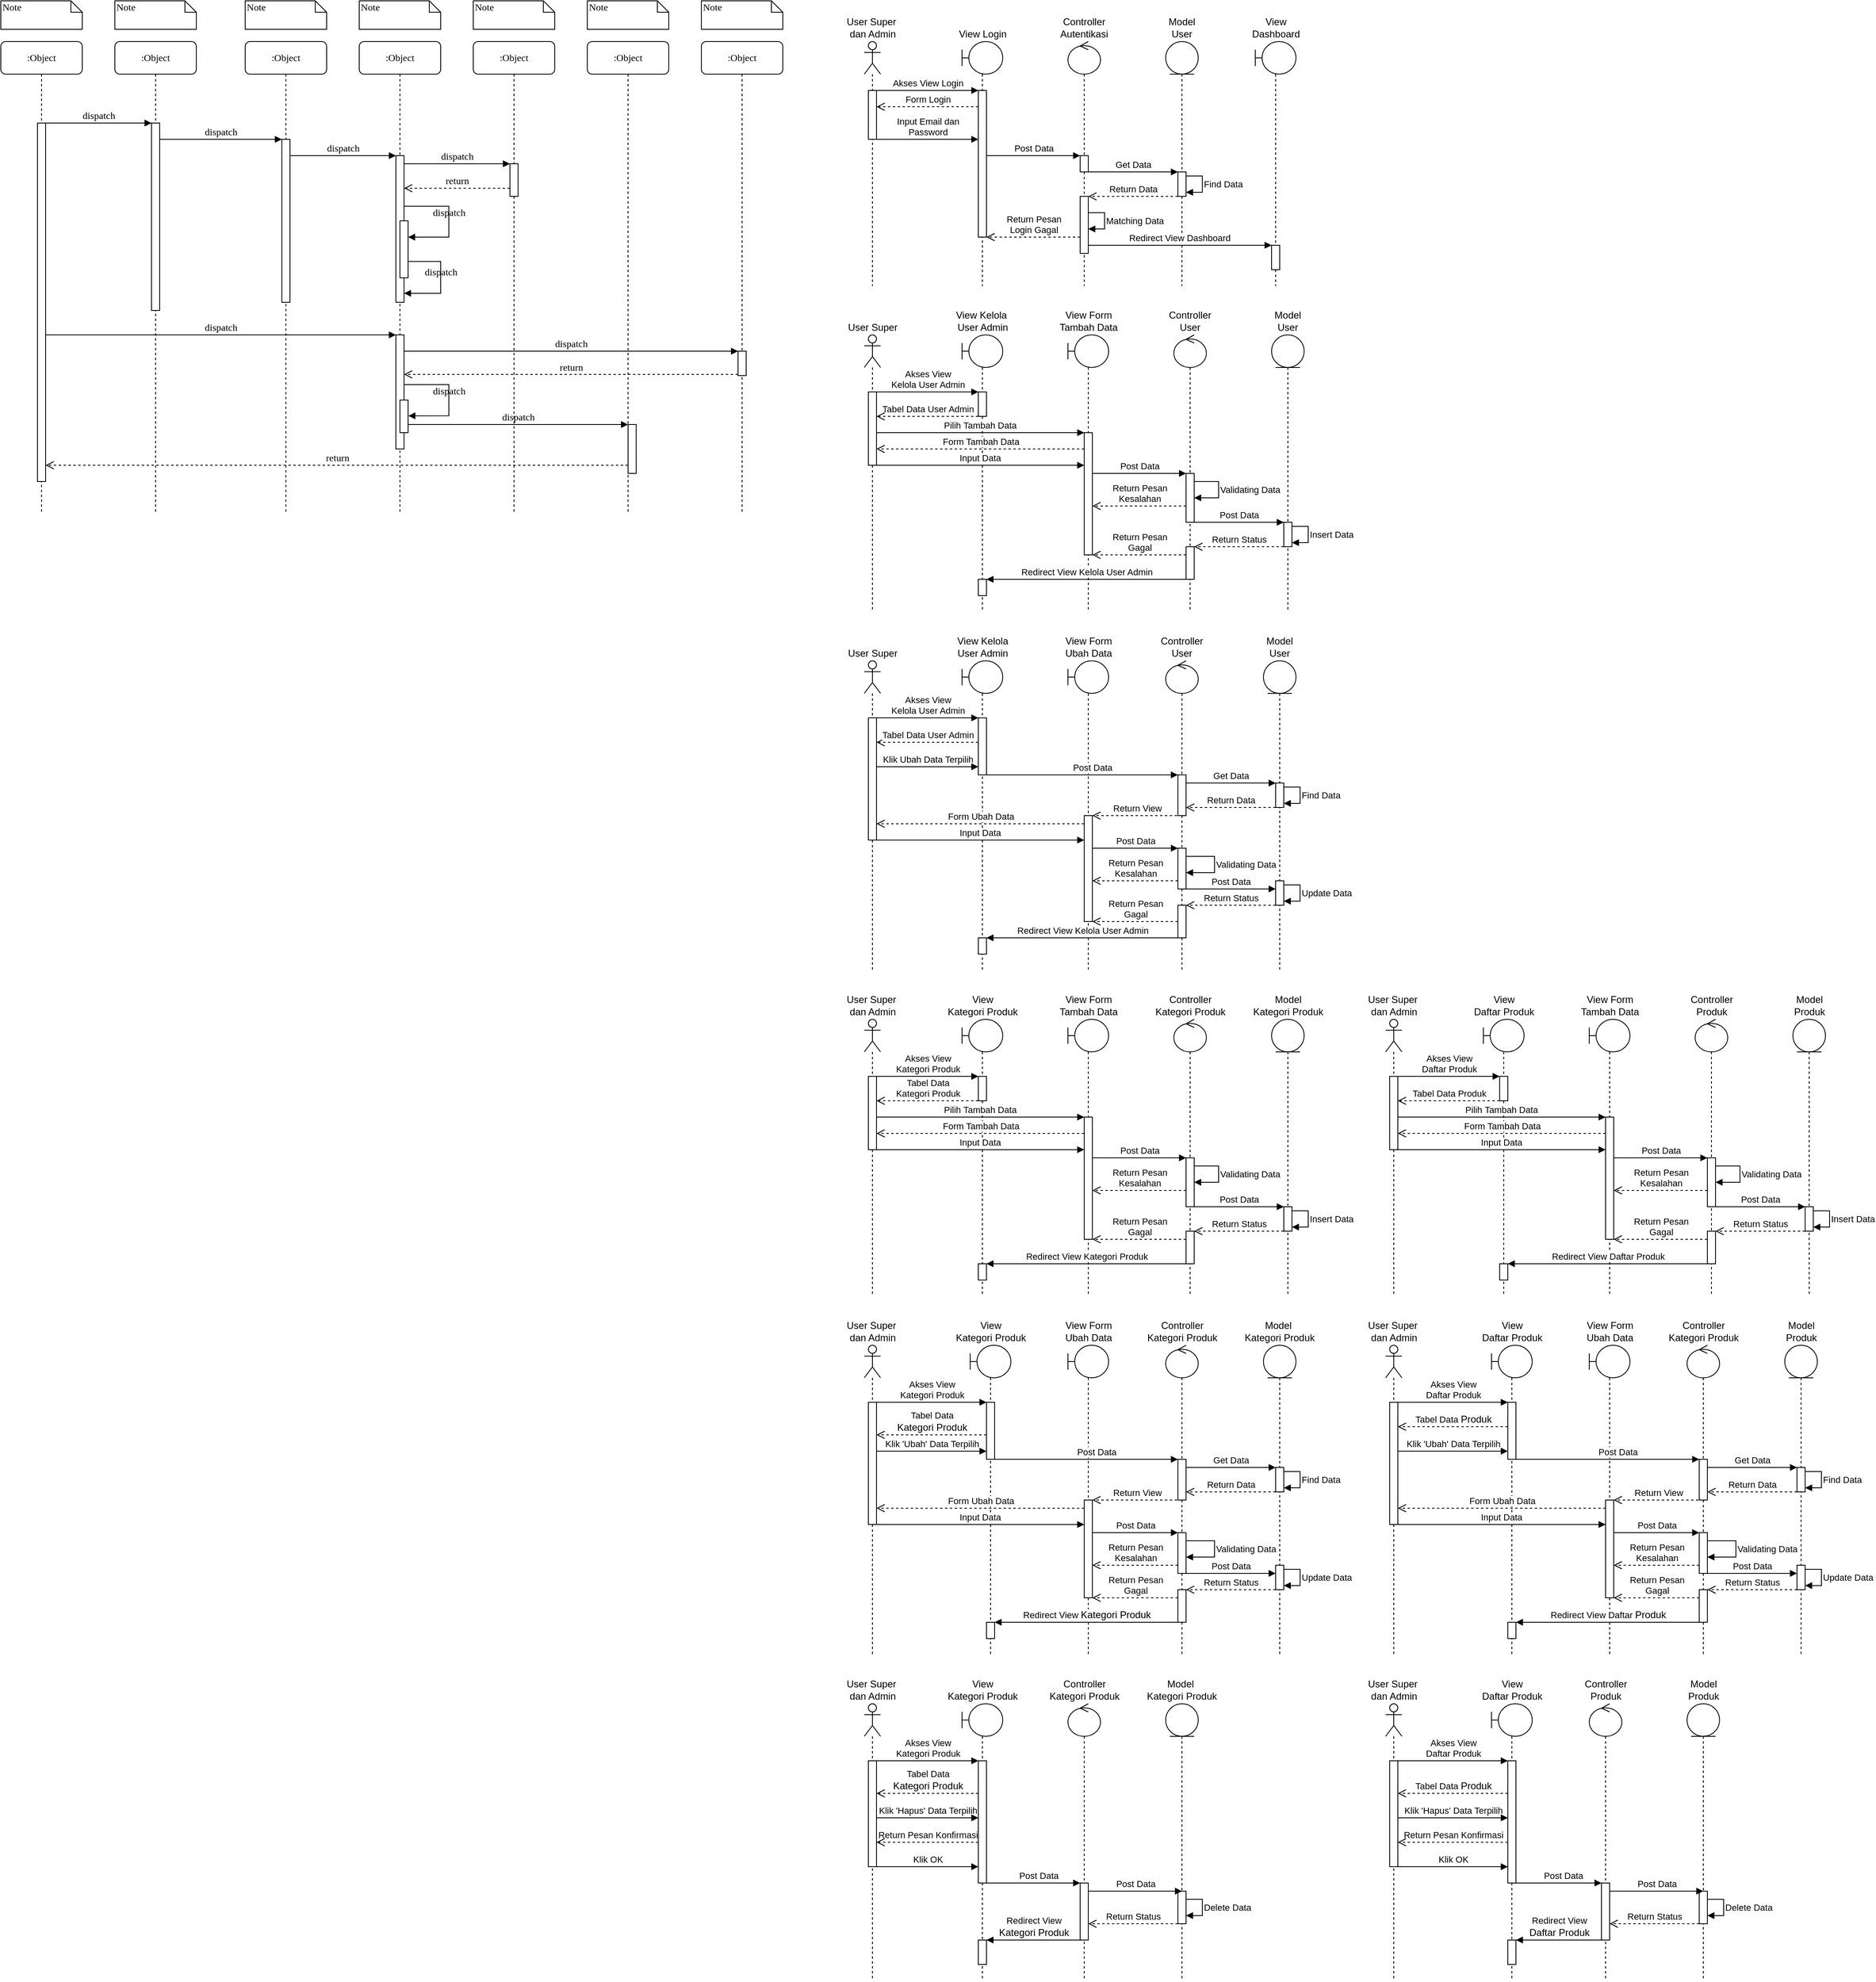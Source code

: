 <mxfile version="24.6.4" type="github">
  <diagram name="Page-1" id="13e1069c-82ec-6db2-03f1-153e76fe0fe0">
    <mxGraphModel dx="1400" dy="804" grid="1" gridSize="10" guides="1" tooltips="1" connect="1" arrows="1" fold="1" page="1" pageScale="1" pageWidth="1100" pageHeight="850" background="none" math="0" shadow="0">
      <root>
        <mxCell id="0" />
        <mxCell id="1" parent="0" />
        <mxCell id="7baba1c4bc27f4b0-2" value=":Object" style="shape=umlLifeline;perimeter=lifelinePerimeter;whiteSpace=wrap;html=1;container=1;collapsible=0;recursiveResize=0;outlineConnect=0;rounded=1;shadow=0;comic=0;labelBackgroundColor=none;strokeWidth=1;fontFamily=Verdana;fontSize=12;align=center;" parent="1" vertex="1">
          <mxGeometry x="240" y="80" width="100" height="580" as="geometry" />
        </mxCell>
        <mxCell id="7baba1c4bc27f4b0-10" value="" style="html=1;points=[];perimeter=orthogonalPerimeter;rounded=0;shadow=0;comic=0;labelBackgroundColor=none;strokeWidth=1;fontFamily=Verdana;fontSize=12;align=center;" parent="7baba1c4bc27f4b0-2" vertex="1">
          <mxGeometry x="45" y="100" width="10" height="230" as="geometry" />
        </mxCell>
        <mxCell id="7baba1c4bc27f4b0-3" value=":Object" style="shape=umlLifeline;perimeter=lifelinePerimeter;whiteSpace=wrap;html=1;container=1;collapsible=0;recursiveResize=0;outlineConnect=0;rounded=1;shadow=0;comic=0;labelBackgroundColor=none;strokeWidth=1;fontFamily=Verdana;fontSize=12;align=center;" parent="1" vertex="1">
          <mxGeometry x="400" y="80" width="100" height="580" as="geometry" />
        </mxCell>
        <mxCell id="7baba1c4bc27f4b0-13" value="" style="html=1;points=[];perimeter=orthogonalPerimeter;rounded=0;shadow=0;comic=0;labelBackgroundColor=none;strokeWidth=1;fontFamily=Verdana;fontSize=12;align=center;" parent="7baba1c4bc27f4b0-3" vertex="1">
          <mxGeometry x="45" y="120" width="10" height="200" as="geometry" />
        </mxCell>
        <mxCell id="7baba1c4bc27f4b0-4" value=":Object" style="shape=umlLifeline;perimeter=lifelinePerimeter;whiteSpace=wrap;html=1;container=1;collapsible=0;recursiveResize=0;outlineConnect=0;rounded=1;shadow=0;comic=0;labelBackgroundColor=none;strokeWidth=1;fontFamily=Verdana;fontSize=12;align=center;" parent="1" vertex="1">
          <mxGeometry x="540" y="80" width="100" height="580" as="geometry" />
        </mxCell>
        <mxCell id="7baba1c4bc27f4b0-5" value=":Object" style="shape=umlLifeline;perimeter=lifelinePerimeter;whiteSpace=wrap;html=1;container=1;collapsible=0;recursiveResize=0;outlineConnect=0;rounded=1;shadow=0;comic=0;labelBackgroundColor=none;strokeWidth=1;fontFamily=Verdana;fontSize=12;align=center;" parent="1" vertex="1">
          <mxGeometry x="680" y="80" width="100" height="580" as="geometry" />
        </mxCell>
        <mxCell id="7baba1c4bc27f4b0-6" value=":Object" style="shape=umlLifeline;perimeter=lifelinePerimeter;whiteSpace=wrap;html=1;container=1;collapsible=0;recursiveResize=0;outlineConnect=0;rounded=1;shadow=0;comic=0;labelBackgroundColor=none;strokeWidth=1;fontFamily=Verdana;fontSize=12;align=center;" parent="1" vertex="1">
          <mxGeometry x="820" y="80" width="100" height="580" as="geometry" />
        </mxCell>
        <mxCell id="7baba1c4bc27f4b0-7" value=":Object" style="shape=umlLifeline;perimeter=lifelinePerimeter;whiteSpace=wrap;html=1;container=1;collapsible=0;recursiveResize=0;outlineConnect=0;rounded=1;shadow=0;comic=0;labelBackgroundColor=none;strokeWidth=1;fontFamily=Verdana;fontSize=12;align=center;" parent="1" vertex="1">
          <mxGeometry x="960" y="80" width="100" height="580" as="geometry" />
        </mxCell>
        <mxCell id="7baba1c4bc27f4b0-8" value=":Object" style="shape=umlLifeline;perimeter=lifelinePerimeter;whiteSpace=wrap;html=1;container=1;collapsible=0;recursiveResize=0;outlineConnect=0;rounded=1;shadow=0;comic=0;labelBackgroundColor=none;strokeWidth=1;fontFamily=Verdana;fontSize=12;align=center;" parent="1" vertex="1">
          <mxGeometry x="100" y="80" width="100" height="580" as="geometry" />
        </mxCell>
        <mxCell id="7baba1c4bc27f4b0-9" value="" style="html=1;points=[];perimeter=orthogonalPerimeter;rounded=0;shadow=0;comic=0;labelBackgroundColor=none;strokeWidth=1;fontFamily=Verdana;fontSize=12;align=center;" parent="7baba1c4bc27f4b0-8" vertex="1">
          <mxGeometry x="45" y="100" width="10" height="440" as="geometry" />
        </mxCell>
        <mxCell id="7baba1c4bc27f4b0-16" value="" style="html=1;points=[];perimeter=orthogonalPerimeter;rounded=0;shadow=0;comic=0;labelBackgroundColor=none;strokeWidth=1;fontFamily=Verdana;fontSize=12;align=center;" parent="1" vertex="1">
          <mxGeometry x="585" y="220" width="10" height="180" as="geometry" />
        </mxCell>
        <mxCell id="7baba1c4bc27f4b0-17" value="dispatch" style="html=1;verticalAlign=bottom;endArrow=block;labelBackgroundColor=none;fontFamily=Verdana;fontSize=12;edgeStyle=elbowEdgeStyle;elbow=vertical;" parent="1" source="7baba1c4bc27f4b0-13" target="7baba1c4bc27f4b0-16" edge="1">
          <mxGeometry relative="1" as="geometry">
            <mxPoint x="510" y="220" as="sourcePoint" />
            <Array as="points">
              <mxPoint x="460" y="220" />
            </Array>
          </mxGeometry>
        </mxCell>
        <mxCell id="7baba1c4bc27f4b0-19" value="" style="html=1;points=[];perimeter=orthogonalPerimeter;rounded=0;shadow=0;comic=0;labelBackgroundColor=none;strokeWidth=1;fontFamily=Verdana;fontSize=12;align=center;" parent="1" vertex="1">
          <mxGeometry x="725" y="230" width="10" height="40" as="geometry" />
        </mxCell>
        <mxCell id="7baba1c4bc27f4b0-20" value="dispatch" style="html=1;verticalAlign=bottom;endArrow=block;entryX=0;entryY=0;labelBackgroundColor=none;fontFamily=Verdana;fontSize=12;edgeStyle=elbowEdgeStyle;elbow=vertical;" parent="1" source="7baba1c4bc27f4b0-16" target="7baba1c4bc27f4b0-19" edge="1">
          <mxGeometry relative="1" as="geometry">
            <mxPoint x="650" y="230" as="sourcePoint" />
          </mxGeometry>
        </mxCell>
        <mxCell id="7baba1c4bc27f4b0-21" value="return" style="html=1;verticalAlign=bottom;endArrow=open;dashed=1;endSize=8;labelBackgroundColor=none;fontFamily=Verdana;fontSize=12;edgeStyle=elbowEdgeStyle;elbow=vertical;" parent="1" source="7baba1c4bc27f4b0-19" target="7baba1c4bc27f4b0-16" edge="1">
          <mxGeometry relative="1" as="geometry">
            <mxPoint x="650" y="306" as="targetPoint" />
            <Array as="points">
              <mxPoint x="670" y="260" />
              <mxPoint x="700" y="260" />
            </Array>
          </mxGeometry>
        </mxCell>
        <mxCell id="7baba1c4bc27f4b0-22" value="" style="html=1;points=[];perimeter=orthogonalPerimeter;rounded=0;shadow=0;comic=0;labelBackgroundColor=none;strokeWidth=1;fontFamily=Verdana;fontSize=12;align=center;" parent="1" vertex="1">
          <mxGeometry x="585" y="440" width="10" height="140" as="geometry" />
        </mxCell>
        <mxCell id="7baba1c4bc27f4b0-23" value="dispatch" style="html=1;verticalAlign=bottom;endArrow=block;entryX=0;entryY=0;labelBackgroundColor=none;fontFamily=Verdana;fontSize=12;" parent="1" source="7baba1c4bc27f4b0-9" target="7baba1c4bc27f4b0-22" edge="1">
          <mxGeometry relative="1" as="geometry">
            <mxPoint x="510" y="420" as="sourcePoint" />
          </mxGeometry>
        </mxCell>
        <mxCell id="7baba1c4bc27f4b0-25" value="" style="html=1;points=[];perimeter=orthogonalPerimeter;rounded=0;shadow=0;comic=0;labelBackgroundColor=none;strokeColor=#000000;strokeWidth=1;fillColor=#FFFFFF;fontFamily=Verdana;fontSize=12;fontColor=#000000;align=center;" parent="1" vertex="1">
          <mxGeometry x="1005" y="460" width="10" height="30" as="geometry" />
        </mxCell>
        <mxCell id="7baba1c4bc27f4b0-26" value="dispatch" style="html=1;verticalAlign=bottom;endArrow=block;entryX=0;entryY=0;labelBackgroundColor=none;fontFamily=Verdana;fontSize=12;" parent="1" source="7baba1c4bc27f4b0-22" target="7baba1c4bc27f4b0-25" edge="1">
          <mxGeometry relative="1" as="geometry">
            <mxPoint x="930" y="340" as="sourcePoint" />
          </mxGeometry>
        </mxCell>
        <mxCell id="7baba1c4bc27f4b0-27" value="return" style="html=1;verticalAlign=bottom;endArrow=open;dashed=1;endSize=8;exitX=0;exitY=0.95;labelBackgroundColor=none;fontFamily=Verdana;fontSize=12;" parent="1" source="7baba1c4bc27f4b0-25" target="7baba1c4bc27f4b0-22" edge="1">
          <mxGeometry relative="1" as="geometry">
            <mxPoint x="930" y="416" as="targetPoint" />
          </mxGeometry>
        </mxCell>
        <mxCell id="7baba1c4bc27f4b0-28" value="" style="html=1;points=[];perimeter=orthogonalPerimeter;rounded=0;shadow=0;comic=0;labelBackgroundColor=none;strokeWidth=1;fontFamily=Verdana;fontSize=12;align=center;" parent="1" vertex="1">
          <mxGeometry x="870" y="550" width="10" height="60" as="geometry" />
        </mxCell>
        <mxCell id="7baba1c4bc27f4b0-29" value="dispatch" style="html=1;verticalAlign=bottom;endArrow=block;entryX=0;entryY=0;labelBackgroundColor=none;fontFamily=Verdana;fontSize=12;edgeStyle=elbowEdgeStyle;elbow=vertical;" parent="1" source="7baba1c4bc27f4b0-37" target="7baba1c4bc27f4b0-28" edge="1">
          <mxGeometry relative="1" as="geometry">
            <mxPoint x="800" y="550" as="sourcePoint" />
          </mxGeometry>
        </mxCell>
        <mxCell id="7baba1c4bc27f4b0-30" value="return" style="html=1;verticalAlign=bottom;endArrow=open;dashed=1;endSize=8;labelBackgroundColor=none;fontFamily=Verdana;fontSize=12;edgeStyle=elbowEdgeStyle;elbow=vertical;" parent="1" source="7baba1c4bc27f4b0-28" target="7baba1c4bc27f4b0-9" edge="1">
          <mxGeometry relative="1" as="geometry">
            <mxPoint x="800" y="626" as="targetPoint" />
            <Array as="points">
              <mxPoint x="570" y="600" />
            </Array>
          </mxGeometry>
        </mxCell>
        <mxCell id="7baba1c4bc27f4b0-11" value="dispatch" style="html=1;verticalAlign=bottom;endArrow=block;entryX=0;entryY=0;labelBackgroundColor=none;fontFamily=Verdana;fontSize=12;edgeStyle=elbowEdgeStyle;elbow=vertical;" parent="1" source="7baba1c4bc27f4b0-9" target="7baba1c4bc27f4b0-10" edge="1">
          <mxGeometry relative="1" as="geometry">
            <mxPoint x="220" y="190" as="sourcePoint" />
          </mxGeometry>
        </mxCell>
        <mxCell id="7baba1c4bc27f4b0-14" value="dispatch" style="html=1;verticalAlign=bottom;endArrow=block;entryX=0;entryY=0;labelBackgroundColor=none;fontFamily=Verdana;fontSize=12;edgeStyle=elbowEdgeStyle;elbow=vertical;" parent="1" source="7baba1c4bc27f4b0-10" target="7baba1c4bc27f4b0-13" edge="1">
          <mxGeometry relative="1" as="geometry">
            <mxPoint x="370" y="200" as="sourcePoint" />
          </mxGeometry>
        </mxCell>
        <mxCell id="7baba1c4bc27f4b0-34" value="" style="html=1;points=[];perimeter=orthogonalPerimeter;rounded=0;shadow=0;comic=0;labelBackgroundColor=none;strokeWidth=1;fontFamily=Verdana;fontSize=12;align=center;" parent="1" vertex="1">
          <mxGeometry x="590" y="300" width="10" height="70" as="geometry" />
        </mxCell>
        <mxCell id="7baba1c4bc27f4b0-35" value="dispatch" style="html=1;verticalAlign=bottom;endArrow=block;labelBackgroundColor=none;fontFamily=Verdana;fontSize=12;elbow=vertical;edgeStyle=orthogonalEdgeStyle;curved=0;entryX=1;entryY=0.286;entryPerimeter=0;exitX=1.038;exitY=0.345;exitPerimeter=0;rounded=0;" parent="1" source="7baba1c4bc27f4b0-16" target="7baba1c4bc27f4b0-34" edge="1">
          <mxGeometry relative="1" as="geometry">
            <mxPoint x="465" y="230" as="sourcePoint" />
            <mxPoint x="595" y="230" as="targetPoint" />
            <Array as="points">
              <mxPoint x="650" y="282" />
              <mxPoint x="650" y="320" />
            </Array>
          </mxGeometry>
        </mxCell>
        <mxCell id="7baba1c4bc27f4b0-36" value="dispatch" style="html=1;verticalAlign=bottom;endArrow=block;labelBackgroundColor=none;fontFamily=Verdana;fontSize=12;elbow=vertical;edgeStyle=orthogonalEdgeStyle;exitX=1.066;exitY=0.713;exitPerimeter=0;rounded=0;curved=0;" parent="1" source="7baba1c4bc27f4b0-34" edge="1">
          <mxGeometry relative="1" as="geometry">
            <mxPoint x="610.333" y="350" as="sourcePoint" />
            <mxPoint x="595" y="389" as="targetPoint" />
            <Array as="points">
              <mxPoint x="640" y="350" />
              <mxPoint x="640" y="389" />
            </Array>
          </mxGeometry>
        </mxCell>
        <mxCell id="7baba1c4bc27f4b0-37" value="" style="html=1;points=[];perimeter=orthogonalPerimeter;rounded=0;shadow=0;comic=0;labelBackgroundColor=none;strokeWidth=1;fontFamily=Verdana;fontSize=12;align=center;" parent="1" vertex="1">
          <mxGeometry x="590" y="520" width="10" height="40" as="geometry" />
        </mxCell>
        <mxCell id="7baba1c4bc27f4b0-39" value="dispatch" style="html=1;verticalAlign=bottom;endArrow=block;labelBackgroundColor=none;fontFamily=Verdana;fontSize=12;elbow=vertical;edgeStyle=orthogonalEdgeStyle;curved=0;entryX=1;entryY=0.286;entryPerimeter=0;exitX=1.038;exitY=0.345;exitPerimeter=0;rounded=0;" parent="1" edge="1">
          <mxGeometry relative="1" as="geometry">
            <mxPoint x="595.333" y="501" as="sourcePoint" />
            <mxPoint x="600.333" y="539.333" as="targetPoint" />
            <Array as="points">
              <mxPoint x="650" y="501" />
              <mxPoint x="650" y="539" />
            </Array>
          </mxGeometry>
        </mxCell>
        <mxCell id="7baba1c4bc27f4b0-40" value="Note" style="shape=note;whiteSpace=wrap;html=1;size=14;verticalAlign=top;align=left;spacingTop=-6;rounded=0;shadow=0;comic=0;labelBackgroundColor=none;strokeWidth=1;fontFamily=Verdana;fontSize=12" parent="1" vertex="1">
          <mxGeometry x="100" y="30" width="100" height="35" as="geometry" />
        </mxCell>
        <mxCell id="7baba1c4bc27f4b0-41" value="Note" style="shape=note;whiteSpace=wrap;html=1;size=14;verticalAlign=top;align=left;spacingTop=-6;rounded=0;shadow=0;comic=0;labelBackgroundColor=none;strokeWidth=1;fontFamily=Verdana;fontSize=12" parent="1" vertex="1">
          <mxGeometry x="240" y="30" width="100" height="35" as="geometry" />
        </mxCell>
        <mxCell id="7baba1c4bc27f4b0-42" value="Note" style="shape=note;whiteSpace=wrap;html=1;size=14;verticalAlign=top;align=left;spacingTop=-6;rounded=0;shadow=0;comic=0;labelBackgroundColor=none;strokeWidth=1;fontFamily=Verdana;fontSize=12" parent="1" vertex="1">
          <mxGeometry x="400" y="30" width="100" height="35" as="geometry" />
        </mxCell>
        <mxCell id="7baba1c4bc27f4b0-43" value="Note" style="shape=note;whiteSpace=wrap;html=1;size=14;verticalAlign=top;align=left;spacingTop=-6;rounded=0;shadow=0;comic=0;labelBackgroundColor=none;strokeWidth=1;fontFamily=Verdana;fontSize=12" parent="1" vertex="1">
          <mxGeometry x="540" y="30" width="100" height="35" as="geometry" />
        </mxCell>
        <mxCell id="7baba1c4bc27f4b0-44" value="Note" style="shape=note;whiteSpace=wrap;html=1;size=14;verticalAlign=top;align=left;spacingTop=-6;rounded=0;shadow=0;comic=0;labelBackgroundColor=none;strokeWidth=1;fontFamily=Verdana;fontSize=12" parent="1" vertex="1">
          <mxGeometry x="680" y="30" width="100" height="35" as="geometry" />
        </mxCell>
        <mxCell id="7baba1c4bc27f4b0-45" value="Note" style="shape=note;whiteSpace=wrap;html=1;size=14;verticalAlign=top;align=left;spacingTop=-6;rounded=0;shadow=0;comic=0;labelBackgroundColor=none;strokeWidth=1;fontFamily=Verdana;fontSize=12" parent="1" vertex="1">
          <mxGeometry x="820" y="30" width="100" height="35" as="geometry" />
        </mxCell>
        <mxCell id="7baba1c4bc27f4b0-46" value="Note" style="shape=note;whiteSpace=wrap;html=1;size=14;verticalAlign=top;align=left;spacingTop=-6;rounded=0;shadow=0;comic=0;labelBackgroundColor=none;strokeWidth=1;fontFamily=Verdana;fontSize=12" parent="1" vertex="1">
          <mxGeometry x="960" y="30" width="100" height="35" as="geometry" />
        </mxCell>
        <mxCell id="bUuHSahdw5FENGJKF_yK-5" value="User Super&amp;nbsp;&lt;div&gt;dan Admin&lt;/div&gt;" style="shape=umlLifeline;perimeter=lifelinePerimeter;html=1;container=1;dropTarget=0;collapsible=0;recursiveResize=0;outlineConnect=0;portConstraint=eastwest;newEdgeStyle={&quot;curved&quot;:0,&quot;rounded&quot;:0};participant=umlActor;labelPosition=center;verticalLabelPosition=top;align=center;verticalAlign=bottom;" parent="1" vertex="1">
          <mxGeometry x="1160" y="80" width="20" height="300" as="geometry" />
        </mxCell>
        <mxCell id="bUuHSahdw5FENGJKF_yK-9" value="" style="html=1;points=[[0,0,0,0,5],[0,1,0,0,-5],[1,0,0,0,5],[1,1,0,0,-5]];perimeter=orthogonalPerimeter;outlineConnect=0;targetShapes=umlLifeline;portConstraint=eastwest;newEdgeStyle={&quot;curved&quot;:0,&quot;rounded&quot;:0};" parent="bUuHSahdw5FENGJKF_yK-5" vertex="1">
          <mxGeometry x="5" y="60" width="10" height="60" as="geometry" />
        </mxCell>
        <mxCell id="bUuHSahdw5FENGJKF_yK-6" value="View Login" style="shape=umlLifeline;perimeter=lifelinePerimeter;html=1;container=1;dropTarget=0;collapsible=0;recursiveResize=0;outlineConnect=0;portConstraint=eastwest;newEdgeStyle={&quot;curved&quot;:0,&quot;rounded&quot;:0};participant=umlBoundary;labelPosition=center;verticalLabelPosition=top;align=center;verticalAlign=bottom;" parent="1" vertex="1">
          <mxGeometry x="1280" y="80" width="50" height="300" as="geometry" />
        </mxCell>
        <mxCell id="bUuHSahdw5FENGJKF_yK-11" value="" style="html=1;points=[[0,0,0,0,5],[0,1,0,0,-5],[1,0,0,0,5],[1,1,0,0,-5]];perimeter=orthogonalPerimeter;outlineConnect=0;targetShapes=umlLifeline;portConstraint=eastwest;newEdgeStyle={&quot;curved&quot;:0,&quot;rounded&quot;:0};" parent="bUuHSahdw5FENGJKF_yK-6" vertex="1">
          <mxGeometry x="20" y="60" width="10" height="180" as="geometry" />
        </mxCell>
        <mxCell id="bUuHSahdw5FENGJKF_yK-7" value="Model User" style="shape=umlLifeline;perimeter=lifelinePerimeter;whiteSpace=wrap;html=1;container=1;dropTarget=0;collapsible=0;recursiveResize=0;outlineConnect=0;portConstraint=eastwest;newEdgeStyle={&quot;curved&quot;:0,&quot;rounded&quot;:0};participant=umlEntity;labelPosition=center;verticalLabelPosition=top;align=center;verticalAlign=bottom;" parent="1" vertex="1">
          <mxGeometry x="1530" y="80" width="40" height="300" as="geometry" />
        </mxCell>
        <mxCell id="bUuHSahdw5FENGJKF_yK-18" value="" style="html=1;points=[[0,0,0,0,5],[0,1,0,0,-5],[1,0,0,0,5],[1,1,0,0,-5]];perimeter=orthogonalPerimeter;outlineConnect=0;targetShapes=umlLifeline;portConstraint=eastwest;newEdgeStyle={&quot;curved&quot;:0,&quot;rounded&quot;:0};" parent="bUuHSahdw5FENGJKF_yK-7" vertex="1">
          <mxGeometry x="15" y="160" width="10" height="30" as="geometry" />
        </mxCell>
        <mxCell id="bUuHSahdw5FENGJKF_yK-20" value="Find Data" style="html=1;verticalAlign=middle;endArrow=block;curved=0;rounded=0;labelBackgroundColor=none;labelPosition=right;verticalLabelPosition=middle;align=left;" parent="bUuHSahdw5FENGJKF_yK-7" source="bUuHSahdw5FENGJKF_yK-18" target="bUuHSahdw5FENGJKF_yK-18" edge="1">
          <mxGeometry x="-0.003" width="80" relative="1" as="geometry">
            <mxPoint x="20" y="160" as="sourcePoint" />
            <mxPoint x="130" y="160" as="targetPoint" />
            <mxPoint as="offset" />
          </mxGeometry>
        </mxCell>
        <mxCell id="bUuHSahdw5FENGJKF_yK-8" value="Controller Autentikasi" style="shape=umlLifeline;perimeter=lifelinePerimeter;html=1;container=1;dropTarget=0;collapsible=0;recursiveResize=0;outlineConnect=0;portConstraint=eastwest;newEdgeStyle={&quot;curved&quot;:0,&quot;rounded&quot;:0};participant=umlControl;whiteSpace=wrap;labelPosition=center;verticalLabelPosition=top;align=center;verticalAlign=bottom;" parent="1" vertex="1">
          <mxGeometry x="1410" y="80" width="40" height="300" as="geometry" />
        </mxCell>
        <mxCell id="bUuHSahdw5FENGJKF_yK-16" value="" style="html=1;points=[[0,0,0,0,5],[0,1,0,0,-5],[1,0,0,0,5],[1,1,0,0,-5]];perimeter=orthogonalPerimeter;outlineConnect=0;targetShapes=umlLifeline;portConstraint=eastwest;newEdgeStyle={&quot;curved&quot;:0,&quot;rounded&quot;:0};" parent="bUuHSahdw5FENGJKF_yK-8" vertex="1">
          <mxGeometry x="15" y="140" width="10" height="20" as="geometry" />
        </mxCell>
        <mxCell id="bUuHSahdw5FENGJKF_yK-21" value="" style="html=1;points=[[0,0,0,0,5],[0,1,0,0,-5],[1,0,0,0,5],[1,1,0,0,-5]];perimeter=orthogonalPerimeter;outlineConnect=0;targetShapes=umlLifeline;portConstraint=eastwest;newEdgeStyle={&quot;curved&quot;:0,&quot;rounded&quot;:0};" parent="bUuHSahdw5FENGJKF_yK-8" vertex="1">
          <mxGeometry x="15" y="190" width="10" height="70" as="geometry" />
        </mxCell>
        <mxCell id="exqZRgO2Eq1xU3M3Er-l-4" value="Matching Data" style="html=1;verticalAlign=middle;endArrow=block;rounded=0;labelBackgroundColor=none;labelPosition=right;verticalLabelPosition=middle;align=left;edgeStyle=orthogonalEdgeStyle;" edge="1" parent="bUuHSahdw5FENGJKF_yK-8">
          <mxGeometry x="0.143" width="80" relative="1" as="geometry">
            <mxPoint x="25" y="200" as="sourcePoint" />
            <mxPoint x="25" y="230" as="targetPoint" />
            <mxPoint as="offset" />
            <Array as="points">
              <mxPoint x="25" y="210" />
              <mxPoint x="45" y="210" />
              <mxPoint x="45" y="230" />
            </Array>
          </mxGeometry>
        </mxCell>
        <mxCell id="bUuHSahdw5FENGJKF_yK-13" value="Akses View Login" style="html=1;verticalAlign=bottom;endArrow=block;curved=0;rounded=0;labelBackgroundColor=none;labelPosition=center;verticalLabelPosition=top;align=center;" parent="1" target="bUuHSahdw5FENGJKF_yK-11" edge="1">
          <mxGeometry x="-0.003" width="80" relative="1" as="geometry">
            <mxPoint x="1175" y="140" as="sourcePoint" />
            <mxPoint x="1260" y="140" as="targetPoint" />
            <mxPoint as="offset" />
          </mxGeometry>
        </mxCell>
        <mxCell id="bUuHSahdw5FENGJKF_yK-14" value="Form Login" style="html=1;verticalAlign=bottom;endArrow=open;dashed=1;endSize=8;curved=0;rounded=0;" parent="1" edge="1">
          <mxGeometry relative="1" as="geometry">
            <mxPoint x="1300" y="160" as="sourcePoint" />
            <mxPoint x="1175" y="160" as="targetPoint" />
          </mxGeometry>
        </mxCell>
        <mxCell id="bUuHSahdw5FENGJKF_yK-15" value="Input Email dan&lt;div&gt;Password&lt;/div&gt;" style="html=1;verticalAlign=bottom;endArrow=block;curved=0;rounded=0;labelBackgroundColor=none;labelPosition=center;verticalLabelPosition=top;align=center;" parent="1" edge="1">
          <mxGeometry x="-0.003" width="80" relative="1" as="geometry">
            <mxPoint x="1175" y="200" as="sourcePoint" />
            <mxPoint x="1300" y="200" as="targetPoint" />
            <mxPoint as="offset" />
          </mxGeometry>
        </mxCell>
        <mxCell id="bUuHSahdw5FENGJKF_yK-17" value="Post Data" style="html=1;verticalAlign=bottom;endArrow=block;curved=0;rounded=0;labelBackgroundColor=none;labelPosition=center;verticalLabelPosition=top;align=center;" parent="1" source="bUuHSahdw5FENGJKF_yK-11" target="bUuHSahdw5FENGJKF_yK-16" edge="1">
          <mxGeometry x="-0.003" width="80" relative="1" as="geometry">
            <mxPoint x="1300" y="220" as="sourcePoint" />
            <mxPoint x="1425" y="220" as="targetPoint" />
            <mxPoint as="offset" />
            <Array as="points">
              <mxPoint x="1370" y="220" />
            </Array>
          </mxGeometry>
        </mxCell>
        <mxCell id="bUuHSahdw5FENGJKF_yK-19" value="Get Data" style="html=1;verticalAlign=bottom;endArrow=block;curved=0;rounded=0;labelBackgroundColor=none;labelPosition=center;verticalLabelPosition=top;align=center;" parent="1" source="bUuHSahdw5FENGJKF_yK-16" target="bUuHSahdw5FENGJKF_yK-18" edge="1">
          <mxGeometry x="-0.003" width="80" relative="1" as="geometry">
            <mxPoint x="1430" y="240" as="sourcePoint" />
            <mxPoint x="1545" y="240" as="targetPoint" />
            <mxPoint as="offset" />
          </mxGeometry>
        </mxCell>
        <mxCell id="bUuHSahdw5FENGJKF_yK-23" value="Return Data" style="html=1;verticalAlign=bottom;endArrow=open;dashed=1;endSize=8;curved=0;rounded=0;" parent="1" source="bUuHSahdw5FENGJKF_yK-18" target="bUuHSahdw5FENGJKF_yK-21" edge="1">
          <mxGeometry relative="1" as="geometry">
            <mxPoint x="1530" y="300" as="sourcePoint" />
            <mxPoint x="1405" y="300" as="targetPoint" />
          </mxGeometry>
        </mxCell>
        <mxCell id="exqZRgO2Eq1xU3M3Er-l-6" value="Return Pesan&lt;div&gt;Login Gagal&lt;/div&gt;" style="html=1;verticalAlign=bottom;endArrow=open;dashed=1;endSize=8;curved=0;rounded=0;" edge="1" parent="1" source="bUuHSahdw5FENGJKF_yK-21" target="bUuHSahdw5FENGJKF_yK-11">
          <mxGeometry relative="1" as="geometry">
            <mxPoint x="1420" y="330" as="sourcePoint" />
            <mxPoint x="1310" y="330" as="targetPoint" />
            <Array as="points">
              <mxPoint x="1360" y="320" />
            </Array>
          </mxGeometry>
        </mxCell>
        <mxCell id="exqZRgO2Eq1xU3M3Er-l-7" value="View&lt;div&gt;Dashboard&lt;/div&gt;" style="shape=umlLifeline;perimeter=lifelinePerimeter;html=1;container=1;dropTarget=0;collapsible=0;recursiveResize=0;outlineConnect=0;portConstraint=eastwest;newEdgeStyle={&quot;curved&quot;:0,&quot;rounded&quot;:0};participant=umlBoundary;labelPosition=center;verticalLabelPosition=top;align=center;verticalAlign=bottom;" vertex="1" parent="1">
          <mxGeometry x="1640" y="80" width="50" height="300" as="geometry" />
        </mxCell>
        <mxCell id="exqZRgO2Eq1xU3M3Er-l-8" value="" style="html=1;points=[[0,0,0,0,5],[0,1,0,0,-5],[1,0,0,0,5],[1,1,0,0,-5]];perimeter=orthogonalPerimeter;outlineConnect=0;targetShapes=umlLifeline;portConstraint=eastwest;newEdgeStyle={&quot;curved&quot;:0,&quot;rounded&quot;:0};" vertex="1" parent="exqZRgO2Eq1xU3M3Er-l-7">
          <mxGeometry x="20" y="250" width="10" height="30" as="geometry" />
        </mxCell>
        <mxCell id="exqZRgO2Eq1xU3M3Er-l-9" value="Redirect View Dashboard" style="html=1;verticalAlign=bottom;endArrow=block;curved=0;rounded=0;labelBackgroundColor=default;labelPosition=center;verticalLabelPosition=top;align=center;" edge="1" parent="1" source="bUuHSahdw5FENGJKF_yK-21" target="exqZRgO2Eq1xU3M3Er-l-8">
          <mxGeometry x="-0.003" width="80" relative="1" as="geometry">
            <mxPoint x="1445" y="334.76" as="sourcePoint" />
            <mxPoint x="1555" y="334.76" as="targetPoint" />
            <mxPoint as="offset" />
          </mxGeometry>
        </mxCell>
        <mxCell id="exqZRgO2Eq1xU3M3Er-l-10" value="User Super" style="shape=umlLifeline;perimeter=lifelinePerimeter;html=1;container=1;dropTarget=0;collapsible=0;recursiveResize=0;outlineConnect=0;portConstraint=eastwest;newEdgeStyle={&quot;curved&quot;:0,&quot;rounded&quot;:0};participant=umlActor;labelPosition=center;verticalLabelPosition=top;align=center;verticalAlign=bottom;" vertex="1" parent="1">
          <mxGeometry x="1160" y="440" width="20" height="340" as="geometry" />
        </mxCell>
        <mxCell id="exqZRgO2Eq1xU3M3Er-l-11" value="" style="html=1;points=[[0,0,0,0,5],[0,1,0,0,-5],[1,0,0,0,5],[1,1,0,0,-5]];perimeter=orthogonalPerimeter;outlineConnect=0;targetShapes=umlLifeline;portConstraint=eastwest;newEdgeStyle={&quot;curved&quot;:0,&quot;rounded&quot;:0};" vertex="1" parent="exqZRgO2Eq1xU3M3Er-l-10">
          <mxGeometry x="5" y="70" width="10" height="90" as="geometry" />
        </mxCell>
        <mxCell id="exqZRgO2Eq1xU3M3Er-l-12" value="View Form&lt;div&gt;Tambah Data&lt;/div&gt;" style="shape=umlLifeline;perimeter=lifelinePerimeter;html=1;container=1;dropTarget=0;collapsible=0;recursiveResize=0;outlineConnect=0;portConstraint=eastwest;newEdgeStyle={&quot;curved&quot;:0,&quot;rounded&quot;:0};participant=umlBoundary;labelPosition=center;verticalLabelPosition=top;align=center;verticalAlign=bottom;" vertex="1" parent="1">
          <mxGeometry x="1410" y="440" width="50" height="340" as="geometry" />
        </mxCell>
        <mxCell id="exqZRgO2Eq1xU3M3Er-l-13" value="" style="html=1;points=[[0,0,0,0,5],[0,1,0,0,-5],[1,0,0,0,5],[1,1,0,0,-5]];perimeter=orthogonalPerimeter;outlineConnect=0;targetShapes=umlLifeline;portConstraint=eastwest;newEdgeStyle={&quot;curved&quot;:0,&quot;rounded&quot;:0};" vertex="1" parent="exqZRgO2Eq1xU3M3Er-l-12">
          <mxGeometry x="20" y="120" width="10" height="150" as="geometry" />
        </mxCell>
        <mxCell id="exqZRgO2Eq1xU3M3Er-l-14" value="Model User" style="shape=umlLifeline;perimeter=lifelinePerimeter;whiteSpace=wrap;html=1;container=1;dropTarget=0;collapsible=0;recursiveResize=0;outlineConnect=0;portConstraint=eastwest;newEdgeStyle={&quot;curved&quot;:0,&quot;rounded&quot;:0};participant=umlEntity;labelPosition=center;verticalLabelPosition=top;align=center;verticalAlign=bottom;" vertex="1" parent="1">
          <mxGeometry x="1660" y="440" width="40" height="340" as="geometry" />
        </mxCell>
        <mxCell id="exqZRgO2Eq1xU3M3Er-l-15" value="" style="html=1;points=[[0,0,0,0,5],[0,1,0,0,-5],[1,0,0,0,5],[1,1,0,0,-5]];perimeter=orthogonalPerimeter;outlineConnect=0;targetShapes=umlLifeline;portConstraint=eastwest;newEdgeStyle={&quot;curved&quot;:0,&quot;rounded&quot;:0};" vertex="1" parent="exqZRgO2Eq1xU3M3Er-l-14">
          <mxGeometry x="15" y="230" width="10" height="30" as="geometry" />
        </mxCell>
        <mxCell id="exqZRgO2Eq1xU3M3Er-l-17" value="Controller User" style="shape=umlLifeline;perimeter=lifelinePerimeter;html=1;container=1;dropTarget=0;collapsible=0;recursiveResize=0;outlineConnect=0;portConstraint=eastwest;newEdgeStyle={&quot;curved&quot;:0,&quot;rounded&quot;:0};participant=umlControl;whiteSpace=wrap;labelPosition=center;verticalLabelPosition=top;align=center;verticalAlign=bottom;" vertex="1" parent="1">
          <mxGeometry x="1540" y="440" width="40" height="340" as="geometry" />
        </mxCell>
        <mxCell id="exqZRgO2Eq1xU3M3Er-l-18" value="" style="html=1;points=[[0,0,0,0,5],[0,1,0,0,-5],[1,0,0,0,5],[1,1,0,0,-5]];perimeter=orthogonalPerimeter;outlineConnect=0;targetShapes=umlLifeline;portConstraint=eastwest;newEdgeStyle={&quot;curved&quot;:0,&quot;rounded&quot;:0};" vertex="1" parent="exqZRgO2Eq1xU3M3Er-l-17">
          <mxGeometry x="15" y="170" width="10" height="60" as="geometry" />
        </mxCell>
        <mxCell id="exqZRgO2Eq1xU3M3Er-l-19" value="" style="html=1;points=[[0,0,0,0,5],[0,1,0,0,-5],[1,0,0,0,5],[1,1,0,0,-5]];perimeter=orthogonalPerimeter;outlineConnect=0;targetShapes=umlLifeline;portConstraint=eastwest;newEdgeStyle={&quot;curved&quot;:0,&quot;rounded&quot;:0};" vertex="1" parent="exqZRgO2Eq1xU3M3Er-l-17">
          <mxGeometry x="15" y="260" width="10" height="40" as="geometry" />
        </mxCell>
        <mxCell id="exqZRgO2Eq1xU3M3Er-l-41" value="Validating Data" style="html=1;verticalAlign=middle;endArrow=block;rounded=0;labelBackgroundColor=none;labelPosition=right;verticalLabelPosition=middle;align=left;edgeStyle=orthogonalEdgeStyle;" edge="1" parent="exqZRgO2Eq1xU3M3Er-l-17" source="exqZRgO2Eq1xU3M3Er-l-18" target="exqZRgO2Eq1xU3M3Er-l-18">
          <mxGeometry width="80" relative="1" as="geometry">
            <mxPoint x="35" y="150" as="sourcePoint" />
            <mxPoint x="35" y="170" as="targetPoint" />
            <mxPoint as="offset" />
            <Array as="points">
              <mxPoint x="55" y="180" />
              <mxPoint x="55" y="200" />
            </Array>
          </mxGeometry>
        </mxCell>
        <mxCell id="exqZRgO2Eq1xU3M3Er-l-21" value="Akses View&lt;div&gt;Kelola&amp;nbsp;&lt;span style=&quot;background-color: initial;&quot;&gt;User Admin&lt;/span&gt;&lt;/div&gt;" style="html=1;verticalAlign=bottom;endArrow=block;curved=0;rounded=0;labelBackgroundColor=none;labelPosition=center;verticalLabelPosition=top;align=center;" edge="1" parent="1" target="exqZRgO2Eq1xU3M3Er-l-114" source="exqZRgO2Eq1xU3M3Er-l-11">
          <mxGeometry x="-0.003" width="80" relative="1" as="geometry">
            <mxPoint x="1175" y="509.5" as="sourcePoint" />
            <mxPoint x="1270" y="510" as="targetPoint" />
            <mxPoint as="offset" />
            <Array as="points">
              <mxPoint x="1240" y="510" />
            </Array>
          </mxGeometry>
        </mxCell>
        <mxCell id="exqZRgO2Eq1xU3M3Er-l-22" value="Tabel Data User Admin" style="html=1;verticalAlign=bottom;endArrow=open;dashed=1;endSize=8;curved=0;rounded=0;labelBackgroundColor=none;" edge="1" parent="1" source="exqZRgO2Eq1xU3M3Er-l-114" target="exqZRgO2Eq1xU3M3Er-l-11">
          <mxGeometry relative="1" as="geometry">
            <mxPoint x="1300" y="539.72" as="sourcePoint" />
            <mxPoint x="1175" y="539.72" as="targetPoint" />
            <Array as="points">
              <mxPoint x="1240" y="540" />
            </Array>
          </mxGeometry>
        </mxCell>
        <mxCell id="exqZRgO2Eq1xU3M3Er-l-24" value="Post Data" style="html=1;verticalAlign=bottom;endArrow=block;curved=0;rounded=0;labelBackgroundColor=none;labelPosition=center;verticalLabelPosition=top;align=center;" edge="1" parent="1" source="exqZRgO2Eq1xU3M3Er-l-13" target="exqZRgO2Eq1xU3M3Er-l-18">
          <mxGeometry x="-0.003" width="80" relative="1" as="geometry">
            <mxPoint x="1430" y="580" as="sourcePoint" />
            <mxPoint x="1555" y="580" as="targetPoint" />
            <mxPoint as="offset" />
            <Array as="points">
              <mxPoint x="1500" y="610" />
            </Array>
          </mxGeometry>
        </mxCell>
        <mxCell id="exqZRgO2Eq1xU3M3Er-l-25" value="Post Data" style="html=1;verticalAlign=bottom;endArrow=block;curved=0;rounded=0;labelBackgroundColor=none;labelPosition=center;verticalLabelPosition=top;align=center;" edge="1" parent="1" source="exqZRgO2Eq1xU3M3Er-l-18" target="exqZRgO2Eq1xU3M3Er-l-15">
          <mxGeometry x="-0.003" width="80" relative="1" as="geometry">
            <mxPoint x="1560" y="600" as="sourcePoint" />
            <mxPoint x="1675" y="600" as="targetPoint" />
            <mxPoint as="offset" />
            <Array as="points">
              <mxPoint x="1590" y="670" />
            </Array>
          </mxGeometry>
        </mxCell>
        <mxCell id="exqZRgO2Eq1xU3M3Er-l-26" value="Return Status" style="html=1;verticalAlign=bottom;endArrow=open;dashed=1;endSize=8;curved=0;rounded=0;" edge="1" parent="1" source="exqZRgO2Eq1xU3M3Er-l-15" target="exqZRgO2Eq1xU3M3Er-l-19">
          <mxGeometry relative="1" as="geometry">
            <mxPoint x="1660" y="660" as="sourcePoint" />
            <mxPoint x="1535" y="660" as="targetPoint" />
            <Array as="points" />
          </mxGeometry>
        </mxCell>
        <mxCell id="exqZRgO2Eq1xU3M3Er-l-27" value="Return Pesan&lt;div&gt;Gagal&lt;/div&gt;" style="html=1;verticalAlign=bottom;endArrow=open;dashed=1;endSize=8;curved=0;rounded=0;" edge="1" parent="1" source="exqZRgO2Eq1xU3M3Er-l-19" target="exqZRgO2Eq1xU3M3Er-l-13">
          <mxGeometry relative="1" as="geometry">
            <mxPoint x="1550" y="690" as="sourcePoint" />
            <mxPoint x="1440" y="690" as="targetPoint" />
            <Array as="points">
              <mxPoint x="1490" y="710" />
            </Array>
          </mxGeometry>
        </mxCell>
        <mxCell id="exqZRgO2Eq1xU3M3Er-l-28" value="View&amp;nbsp;&lt;span style=&quot;background-color: initial;&quot;&gt;Kelola&amp;nbsp;&lt;/span&gt;&lt;div&gt;User Admin&lt;/div&gt;" style="shape=umlLifeline;perimeter=lifelinePerimeter;html=1;container=1;dropTarget=0;collapsible=0;recursiveResize=0;outlineConnect=0;portConstraint=eastwest;newEdgeStyle={&quot;curved&quot;:0,&quot;rounded&quot;:0};participant=umlBoundary;labelPosition=center;verticalLabelPosition=top;align=center;verticalAlign=bottom;" vertex="1" parent="1">
          <mxGeometry x="1280" y="440" width="50" height="340" as="geometry" />
        </mxCell>
        <mxCell id="exqZRgO2Eq1xU3M3Er-l-29" value="" style="html=1;points=[[0,0,0,0,5],[0,1,0,0,-5],[1,0,0,0,5],[1,1,0,0,-5]];perimeter=orthogonalPerimeter;outlineConnect=0;targetShapes=umlLifeline;portConstraint=eastwest;newEdgeStyle={&quot;curved&quot;:0,&quot;rounded&quot;:0};" vertex="1" parent="exqZRgO2Eq1xU3M3Er-l-28">
          <mxGeometry x="20" y="300" width="10" height="20" as="geometry" />
        </mxCell>
        <mxCell id="exqZRgO2Eq1xU3M3Er-l-16" value="Insert Data" style="html=1;verticalAlign=middle;endArrow=block;rounded=0;labelBackgroundColor=none;labelPosition=right;verticalLabelPosition=middle;align=left;edgeStyle=orthogonalEdgeStyle;" edge="1" parent="1" source="exqZRgO2Eq1xU3M3Er-l-15" target="exqZRgO2Eq1xU3M3Er-l-15">
          <mxGeometry x="-0.003" width="80" relative="1" as="geometry">
            <mxPoint x="1680" y="600" as="sourcePoint" />
            <mxPoint x="1790" y="600" as="targetPoint" />
            <mxPoint as="offset" />
          </mxGeometry>
        </mxCell>
        <mxCell id="exqZRgO2Eq1xU3M3Er-l-42" value="Return Pesan&lt;div&gt;Kesalahan&lt;/div&gt;" style="html=1;verticalAlign=bottom;endArrow=open;dashed=1;endSize=8;curved=0;rounded=0;" edge="1" parent="1" source="exqZRgO2Eq1xU3M3Er-l-18" target="exqZRgO2Eq1xU3M3Er-l-13">
          <mxGeometry relative="1" as="geometry">
            <mxPoint x="1555" y="620" as="sourcePoint" />
            <mxPoint x="1440" y="620" as="targetPoint" />
            <Array as="points">
              <mxPoint x="1500" y="650" />
            </Array>
          </mxGeometry>
        </mxCell>
        <mxCell id="exqZRgO2Eq1xU3M3Er-l-43" value="User Super" style="shape=umlLifeline;perimeter=lifelinePerimeter;html=1;container=1;dropTarget=0;collapsible=0;recursiveResize=0;outlineConnect=0;portConstraint=eastwest;newEdgeStyle={&quot;curved&quot;:0,&quot;rounded&quot;:0};participant=umlActor;labelPosition=center;verticalLabelPosition=top;align=center;verticalAlign=bottom;" vertex="1" parent="1">
          <mxGeometry x="1160" y="840" width="20" height="380" as="geometry" />
        </mxCell>
        <mxCell id="exqZRgO2Eq1xU3M3Er-l-44" value="" style="html=1;points=[[0,0,0,0,5],[0,1,0,0,-5],[1,0,0,0,5],[1,1,0,0,-5]];perimeter=orthogonalPerimeter;outlineConnect=0;targetShapes=umlLifeline;portConstraint=eastwest;newEdgeStyle={&quot;curved&quot;:0,&quot;rounded&quot;:0};" vertex="1" parent="exqZRgO2Eq1xU3M3Er-l-43">
          <mxGeometry x="5" y="70" width="10" height="150" as="geometry" />
        </mxCell>
        <mxCell id="exqZRgO2Eq1xU3M3Er-l-45" value="View&amp;nbsp;&lt;span style=&quot;background-color: initial;&quot;&gt;Kelola&lt;/span&gt;&lt;div&gt;&lt;span style=&quot;background-color: initial;&quot;&gt;User Admin&lt;/span&gt;&lt;/div&gt;" style="shape=umlLifeline;perimeter=lifelinePerimeter;html=1;container=1;dropTarget=0;collapsible=0;recursiveResize=0;outlineConnect=0;portConstraint=eastwest;newEdgeStyle={&quot;curved&quot;:0,&quot;rounded&quot;:0};participant=umlBoundary;labelPosition=center;verticalLabelPosition=top;align=center;verticalAlign=bottom;" vertex="1" parent="1">
          <mxGeometry x="1280" y="840" width="50" height="380" as="geometry" />
        </mxCell>
        <mxCell id="exqZRgO2Eq1xU3M3Er-l-46" value="" style="html=1;points=[[0,0,0,0,5],[0,1,0,0,-5],[1,0,0,0,5],[1,1,0,0,-5]];perimeter=orthogonalPerimeter;outlineConnect=0;targetShapes=umlLifeline;portConstraint=eastwest;newEdgeStyle={&quot;curved&quot;:0,&quot;rounded&quot;:0};" vertex="1" parent="exqZRgO2Eq1xU3M3Er-l-45">
          <mxGeometry x="20" y="70" width="10" height="70" as="geometry" />
        </mxCell>
        <mxCell id="exqZRgO2Eq1xU3M3Er-l-113" value="" style="html=1;points=[[0,0,0,0,5],[0,1,0,0,-5],[1,0,0,0,5],[1,1,0,0,-5]];perimeter=orthogonalPerimeter;outlineConnect=0;targetShapes=umlLifeline;portConstraint=eastwest;newEdgeStyle={&quot;curved&quot;:0,&quot;rounded&quot;:0};" vertex="1" parent="exqZRgO2Eq1xU3M3Er-l-45">
          <mxGeometry x="20" y="340" width="10" height="20" as="geometry" />
        </mxCell>
        <mxCell id="exqZRgO2Eq1xU3M3Er-l-47" value="Model User" style="shape=umlLifeline;perimeter=lifelinePerimeter;whiteSpace=wrap;html=1;container=1;dropTarget=0;collapsible=0;recursiveResize=0;outlineConnect=0;portConstraint=eastwest;newEdgeStyle={&quot;curved&quot;:0,&quot;rounded&quot;:0};participant=umlEntity;labelPosition=center;verticalLabelPosition=top;align=center;verticalAlign=bottom;" vertex="1" parent="1">
          <mxGeometry x="1650" y="840" width="40" height="380" as="geometry" />
        </mxCell>
        <mxCell id="exqZRgO2Eq1xU3M3Er-l-48" value="" style="html=1;points=[[0,0,0,0,5],[0,1,0,0,-5],[1,0,0,0,5],[1,1,0,0,-5]];perimeter=orthogonalPerimeter;outlineConnect=0;targetShapes=umlLifeline;portConstraint=eastwest;newEdgeStyle={&quot;curved&quot;:0,&quot;rounded&quot;:0};" vertex="1" parent="exqZRgO2Eq1xU3M3Er-l-47">
          <mxGeometry x="15" y="150" width="10" height="30" as="geometry" />
        </mxCell>
        <mxCell id="exqZRgO2Eq1xU3M3Er-l-72" value="" style="html=1;points=[[0,0,0,0,5],[0,1,0,0,-5],[1,0,0,0,5],[1,1,0,0,-5]];perimeter=orthogonalPerimeter;outlineConnect=0;targetShapes=umlLifeline;portConstraint=eastwest;newEdgeStyle={&quot;curved&quot;:0,&quot;rounded&quot;:0};" vertex="1" parent="exqZRgO2Eq1xU3M3Er-l-47">
          <mxGeometry x="15" y="270" width="10" height="30" as="geometry" />
        </mxCell>
        <mxCell id="exqZRgO2Eq1xU3M3Er-l-75" value="Update Data" style="html=1;verticalAlign=middle;endArrow=block;rounded=0;labelBackgroundColor=none;labelPosition=right;verticalLabelPosition=middle;align=left;edgeStyle=orthogonalEdgeStyle;" edge="1" parent="exqZRgO2Eq1xU3M3Er-l-47" source="exqZRgO2Eq1xU3M3Er-l-72" target="exqZRgO2Eq1xU3M3Er-l-72">
          <mxGeometry x="-0.003" width="80" relative="1" as="geometry">
            <mxPoint x="-100" y="249.43" as="sourcePoint" />
            <mxPoint x="10" y="249.43" as="targetPoint" />
            <mxPoint as="offset" />
          </mxGeometry>
        </mxCell>
        <mxCell id="exqZRgO2Eq1xU3M3Er-l-49" value="Controller User" style="shape=umlLifeline;perimeter=lifelinePerimeter;html=1;container=1;dropTarget=0;collapsible=0;recursiveResize=0;outlineConnect=0;portConstraint=eastwest;newEdgeStyle={&quot;curved&quot;:0,&quot;rounded&quot;:0};participant=umlControl;whiteSpace=wrap;labelPosition=center;verticalLabelPosition=top;align=center;verticalAlign=bottom;" vertex="1" parent="1">
          <mxGeometry x="1530" y="840" width="40" height="380" as="geometry" />
        </mxCell>
        <mxCell id="exqZRgO2Eq1xU3M3Er-l-50" value="" style="html=1;points=[[0,0,0,0,5],[0,1,0,0,-5],[1,0,0,0,5],[1,1,0,0,-5]];perimeter=orthogonalPerimeter;outlineConnect=0;targetShapes=umlLifeline;portConstraint=eastwest;newEdgeStyle={&quot;curved&quot;:0,&quot;rounded&quot;:0};" vertex="1" parent="exqZRgO2Eq1xU3M3Er-l-49">
          <mxGeometry x="15" y="140" width="10" height="50" as="geometry" />
        </mxCell>
        <mxCell id="exqZRgO2Eq1xU3M3Er-l-51" value="" style="html=1;points=[[0,0,0,0,5],[0,1,0,0,-5],[1,0,0,0,5],[1,1,0,0,-5]];perimeter=orthogonalPerimeter;outlineConnect=0;targetShapes=umlLifeline;portConstraint=eastwest;newEdgeStyle={&quot;curved&quot;:0,&quot;rounded&quot;:0};" vertex="1" parent="exqZRgO2Eq1xU3M3Er-l-49">
          <mxGeometry x="15" y="230" width="10" height="50" as="geometry" />
        </mxCell>
        <mxCell id="exqZRgO2Eq1xU3M3Er-l-76" value="" style="html=1;points=[[0,0,0,0,5],[0,1,0,0,-5],[1,0,0,0,5],[1,1,0,0,-5]];perimeter=orthogonalPerimeter;outlineConnect=0;targetShapes=umlLifeline;portConstraint=eastwest;newEdgeStyle={&quot;curved&quot;:0,&quot;rounded&quot;:0};" vertex="1" parent="exqZRgO2Eq1xU3M3Er-l-49">
          <mxGeometry x="15" y="300" width="10" height="40" as="geometry" />
        </mxCell>
        <mxCell id="exqZRgO2Eq1xU3M3Er-l-77" value="Validating Data" style="html=1;verticalAlign=middle;endArrow=block;rounded=0;labelBackgroundColor=none;labelPosition=right;verticalLabelPosition=middle;align=left;edgeStyle=orthogonalEdgeStyle;" edge="1" parent="exqZRgO2Eq1xU3M3Er-l-49" source="exqZRgO2Eq1xU3M3Er-l-51" target="exqZRgO2Eq1xU3M3Er-l-51">
          <mxGeometry width="80" relative="1" as="geometry">
            <mxPoint x="30" y="230" as="sourcePoint" />
            <mxPoint x="30" y="250" as="targetPoint" />
            <mxPoint as="offset" />
            <Array as="points">
              <mxPoint x="60" y="240" />
              <mxPoint x="60" y="260" />
            </Array>
          </mxGeometry>
        </mxCell>
        <mxCell id="exqZRgO2Eq1xU3M3Er-l-53" value="Akses View&lt;div&gt;&lt;span style=&quot;background-color: initial;&quot;&gt;Kelola&amp;nbsp;&lt;/span&gt;&lt;span style=&quot;background-color: initial;&quot;&gt;User Admin&lt;/span&gt;&lt;/div&gt;" style="html=1;verticalAlign=bottom;endArrow=block;curved=0;rounded=0;labelBackgroundColor=none;labelPosition=center;verticalLabelPosition=top;align=center;" edge="1" parent="1" source="exqZRgO2Eq1xU3M3Er-l-44" target="exqZRgO2Eq1xU3M3Er-l-46">
          <mxGeometry x="-0.003" width="80" relative="1" as="geometry">
            <mxPoint x="1175" y="909.5" as="sourcePoint" />
            <mxPoint x="1300" y="909.5" as="targetPoint" />
            <mxPoint as="offset" />
            <Array as="points">
              <mxPoint x="1240" y="910" />
            </Array>
          </mxGeometry>
        </mxCell>
        <mxCell id="exqZRgO2Eq1xU3M3Er-l-54" value="Tabel Data User Admin" style="html=1;verticalAlign=bottom;endArrow=open;dashed=1;endSize=8;curved=0;rounded=0;" edge="1" parent="1" source="exqZRgO2Eq1xU3M3Er-l-46" target="exqZRgO2Eq1xU3M3Er-l-44">
          <mxGeometry relative="1" as="geometry">
            <mxPoint x="1300" y="930" as="sourcePoint" />
            <mxPoint x="1175" y="930" as="targetPoint" />
            <Array as="points">
              <mxPoint x="1240" y="940" />
            </Array>
          </mxGeometry>
        </mxCell>
        <mxCell id="exqZRgO2Eq1xU3M3Er-l-55" value="Klik Ubah Data Terpilih" style="html=1;verticalAlign=bottom;endArrow=block;curved=0;rounded=0;labelBackgroundColor=none;labelPosition=center;verticalLabelPosition=top;align=center;" edge="1" parent="1" source="exqZRgO2Eq1xU3M3Er-l-44" target="exqZRgO2Eq1xU3M3Er-l-46">
          <mxGeometry x="-0.003" width="80" relative="1" as="geometry">
            <mxPoint x="1175" y="970" as="sourcePoint" />
            <mxPoint x="1300" y="970" as="targetPoint" />
            <mxPoint as="offset" />
            <Array as="points">
              <mxPoint x="1240" y="970" />
            </Array>
          </mxGeometry>
        </mxCell>
        <mxCell id="exqZRgO2Eq1xU3M3Er-l-57" value="Get Data" style="html=1;verticalAlign=bottom;endArrow=block;curved=0;rounded=0;labelBackgroundColor=none;labelPosition=center;verticalLabelPosition=top;align=center;" edge="1" parent="1" source="exqZRgO2Eq1xU3M3Er-l-50" target="exqZRgO2Eq1xU3M3Er-l-48">
          <mxGeometry x="-0.003" width="80" relative="1" as="geometry">
            <mxPoint x="1430" y="1000" as="sourcePoint" />
            <mxPoint x="1545" y="1000" as="targetPoint" />
            <mxPoint as="offset" />
            <Array as="points">
              <mxPoint x="1600" y="990" />
            </Array>
          </mxGeometry>
        </mxCell>
        <mxCell id="exqZRgO2Eq1xU3M3Er-l-58" value="Return Data" style="html=1;verticalAlign=bottom;endArrow=open;dashed=1;endSize=8;curved=0;rounded=0;" edge="1" parent="1" source="exqZRgO2Eq1xU3M3Er-l-48" target="exqZRgO2Eq1xU3M3Er-l-50">
          <mxGeometry relative="1" as="geometry">
            <mxPoint x="1530" y="1060" as="sourcePoint" />
            <mxPoint x="1405" y="1060" as="targetPoint" />
            <Array as="points">
              <mxPoint x="1610" y="1020" />
            </Array>
          </mxGeometry>
        </mxCell>
        <mxCell id="exqZRgO2Eq1xU3M3Er-l-59" value="Return Pesan&lt;div&gt;Kesalahan&lt;/div&gt;" style="html=1;verticalAlign=bottom;endArrow=open;dashed=1;endSize=8;curved=0;rounded=0;" edge="1" parent="1" source="exqZRgO2Eq1xU3M3Er-l-51" target="exqZRgO2Eq1xU3M3Er-l-68">
          <mxGeometry relative="1" as="geometry">
            <mxPoint x="1420" y="1090" as="sourcePoint" />
            <mxPoint x="1310" y="1090" as="targetPoint" />
            <Array as="points">
              <mxPoint x="1490" y="1110" />
            </Array>
          </mxGeometry>
        </mxCell>
        <mxCell id="exqZRgO2Eq1xU3M3Er-l-63" value="Find Data" style="html=1;verticalAlign=middle;endArrow=block;rounded=0;labelBackgroundColor=none;labelPosition=right;verticalLabelPosition=middle;align=left;edgeStyle=orthogonalEdgeStyle;" edge="1" parent="1" source="exqZRgO2Eq1xU3M3Er-l-48" target="exqZRgO2Eq1xU3M3Er-l-48">
          <mxGeometry x="-0.003" width="80" relative="1" as="geometry">
            <mxPoint x="1550" y="1000" as="sourcePoint" />
            <mxPoint x="1660" y="1000" as="targetPoint" />
            <mxPoint as="offset" />
          </mxGeometry>
        </mxCell>
        <mxCell id="exqZRgO2Eq1xU3M3Er-l-65" value="View Form&lt;div&gt;Ubah Data&lt;/div&gt;" style="shape=umlLifeline;perimeter=lifelinePerimeter;html=1;container=1;dropTarget=0;collapsible=0;recursiveResize=0;outlineConnect=0;portConstraint=eastwest;newEdgeStyle={&quot;curved&quot;:0,&quot;rounded&quot;:0};participant=umlBoundary;labelPosition=center;verticalLabelPosition=top;align=center;verticalAlign=bottom;" vertex="1" parent="1">
          <mxGeometry x="1410" y="840" width="50" height="380" as="geometry" />
        </mxCell>
        <mxCell id="exqZRgO2Eq1xU3M3Er-l-68" value="" style="html=1;points=[[0,0,0,0,5],[0,1,0,0,-5],[1,0,0,0,5],[1,1,0,0,-5]];perimeter=orthogonalPerimeter;outlineConnect=0;targetShapes=umlLifeline;portConstraint=eastwest;newEdgeStyle={&quot;curved&quot;:0,&quot;rounded&quot;:0};" vertex="1" parent="exqZRgO2Eq1xU3M3Er-l-65">
          <mxGeometry x="20" y="190" width="10" height="130" as="geometry" />
        </mxCell>
        <mxCell id="exqZRgO2Eq1xU3M3Er-l-67" value="Return View" style="html=1;verticalAlign=bottom;endArrow=open;dashed=1;endSize=8;curved=0;rounded=0;" edge="1" parent="1">
          <mxGeometry relative="1" as="geometry">
            <mxPoint x="1550" y="1030" as="sourcePoint" />
            <mxPoint x="1440" y="1030" as="targetPoint" />
            <Array as="points">
              <mxPoint x="1495" y="1030" />
            </Array>
          </mxGeometry>
        </mxCell>
        <mxCell id="exqZRgO2Eq1xU3M3Er-l-69" value="Input Data" style="html=1;verticalAlign=bottom;endArrow=block;curved=0;rounded=0;labelBackgroundColor=default;labelPosition=center;verticalLabelPosition=top;align=center;" edge="1" parent="1" source="exqZRgO2Eq1xU3M3Er-l-44" target="exqZRgO2Eq1xU3M3Er-l-68">
          <mxGeometry x="-0.003" width="80" relative="1" as="geometry">
            <mxPoint x="1170" y="1070" as="sourcePoint" />
            <mxPoint x="1295" y="1070" as="targetPoint" />
            <mxPoint as="offset" />
            <Array as="points">
              <mxPoint x="1280" y="1060" />
            </Array>
          </mxGeometry>
        </mxCell>
        <mxCell id="exqZRgO2Eq1xU3M3Er-l-70" value="Form Ubah Data" style="html=1;verticalAlign=bottom;endArrow=open;dashed=1;endSize=8;curved=0;rounded=0;" edge="1" parent="1" source="exqZRgO2Eq1xU3M3Er-l-68" target="exqZRgO2Eq1xU3M3Er-l-44">
          <mxGeometry relative="1" as="geometry">
            <mxPoint x="1350" y="1020" as="sourcePoint" />
            <mxPoint x="1240" y="1020" as="targetPoint" />
            <Array as="points">
              <mxPoint x="1295" y="1040" />
            </Array>
          </mxGeometry>
        </mxCell>
        <mxCell id="exqZRgO2Eq1xU3M3Er-l-71" value="Post Data" style="html=1;verticalAlign=bottom;endArrow=block;curved=0;rounded=0;labelBackgroundColor=none;labelPosition=center;verticalLabelPosition=top;align=center;" edge="1" parent="1" source="exqZRgO2Eq1xU3M3Er-l-68" target="exqZRgO2Eq1xU3M3Er-l-51">
          <mxGeometry x="-0.003" width="80" relative="1" as="geometry">
            <mxPoint x="1320" y="990" as="sourcePoint" />
            <mxPoint x="1555" y="990" as="targetPoint" />
            <mxPoint as="offset" />
            <Array as="points">
              <mxPoint x="1480" y="1070" />
            </Array>
          </mxGeometry>
        </mxCell>
        <mxCell id="exqZRgO2Eq1xU3M3Er-l-73" value="Post Data" style="html=1;verticalAlign=bottom;endArrow=block;curved=0;rounded=0;labelBackgroundColor=none;labelPosition=center;verticalLabelPosition=top;align=center;" edge="1" parent="1" target="exqZRgO2Eq1xU3M3Er-l-72" source="exqZRgO2Eq1xU3M3Er-l-51">
          <mxGeometry x="-0.003" width="80" relative="1" as="geometry">
            <mxPoint x="1555" y="1079.43" as="sourcePoint" />
            <mxPoint x="1545" y="1089.43" as="targetPoint" />
            <mxPoint as="offset" />
            <Array as="points">
              <mxPoint x="1600" y="1120" />
            </Array>
          </mxGeometry>
        </mxCell>
        <mxCell id="exqZRgO2Eq1xU3M3Er-l-74" value="Return Status" style="html=1;verticalAlign=bottom;endArrow=open;dashed=1;endSize=8;curved=0;rounded=0;" edge="1" parent="1" source="exqZRgO2Eq1xU3M3Er-l-72" target="exqZRgO2Eq1xU3M3Er-l-76">
          <mxGeometry relative="1" as="geometry">
            <mxPoint x="1530" y="1149.43" as="sourcePoint" />
            <mxPoint x="1555" y="1109.43" as="targetPoint" />
            <Array as="points" />
          </mxGeometry>
        </mxCell>
        <mxCell id="exqZRgO2Eq1xU3M3Er-l-79" value="Return Pesan&lt;div&gt;Gagal&lt;/div&gt;" style="html=1;verticalAlign=bottom;endArrow=open;dashed=1;endSize=8;curved=0;rounded=0;" edge="1" parent="1" source="exqZRgO2Eq1xU3M3Er-l-76" target="exqZRgO2Eq1xU3M3Er-l-68">
          <mxGeometry relative="1" as="geometry">
            <mxPoint x="1545" y="1160" as="sourcePoint" />
            <mxPoint x="1440" y="1160" as="targetPoint" />
            <Array as="points">
              <mxPoint x="1490" y="1160" />
            </Array>
          </mxGeometry>
        </mxCell>
        <mxCell id="exqZRgO2Eq1xU3M3Er-l-62" value="Redirect View Kelola User Admin" style="html=1;verticalAlign=bottom;endArrow=block;curved=0;rounded=0;labelBackgroundColor=default;labelPosition=center;verticalLabelPosition=top;align=center;" edge="1" parent="1" source="exqZRgO2Eq1xU3M3Er-l-76" target="exqZRgO2Eq1xU3M3Er-l-113">
          <mxGeometry x="-0.003" width="80" relative="1" as="geometry">
            <mxPoint x="1445" y="1094.76" as="sourcePoint" />
            <mxPoint x="1380" y="1190" as="targetPoint" />
            <mxPoint as="offset" />
            <Array as="points" />
          </mxGeometry>
        </mxCell>
        <mxCell id="exqZRgO2Eq1xU3M3Er-l-56" value="Post Data" style="html=1;verticalAlign=bottom;endArrow=block;curved=0;rounded=0;labelBackgroundColor=default;labelPosition=center;verticalLabelPosition=top;align=center;" edge="1" parent="1" source="exqZRgO2Eq1xU3M3Er-l-46" target="exqZRgO2Eq1xU3M3Er-l-50">
          <mxGeometry x="0.106" width="80" relative="1" as="geometry">
            <mxPoint x="1300" y="980" as="sourcePoint" />
            <mxPoint x="1425" y="980" as="targetPoint" />
            <mxPoint as="offset" />
            <Array as="points">
              <mxPoint x="1370" y="980" />
            </Array>
          </mxGeometry>
        </mxCell>
        <mxCell id="exqZRgO2Eq1xU3M3Er-l-114" value="" style="html=1;points=[[0,0,0,0,5],[0,1,0,0,-5],[1,0,0,0,5],[1,1,0,0,-5]];perimeter=orthogonalPerimeter;outlineConnect=0;targetShapes=umlLifeline;portConstraint=eastwest;newEdgeStyle={&quot;curved&quot;:0,&quot;rounded&quot;:0};" vertex="1" parent="1">
          <mxGeometry x="1300" y="510" width="10" height="30" as="geometry" />
        </mxCell>
        <mxCell id="exqZRgO2Eq1xU3M3Er-l-23" value="Pilih&amp;nbsp;&lt;span style=&quot;&quot;&gt;Tambah Data&lt;/span&gt;" style="html=1;verticalAlign=bottom;endArrow=block;curved=0;rounded=0;labelBackgroundColor=default;labelPosition=center;verticalLabelPosition=top;align=center;" edge="1" parent="1" source="exqZRgO2Eq1xU3M3Er-l-11" target="exqZRgO2Eq1xU3M3Er-l-13">
          <mxGeometry x="-0.003" width="80" relative="1" as="geometry">
            <mxPoint x="1170" y="560" as="sourcePoint" />
            <mxPoint x="1425" y="560" as="targetPoint" />
            <mxPoint as="offset" />
            <Array as="points">
              <mxPoint x="1280" y="560" />
            </Array>
          </mxGeometry>
        </mxCell>
        <mxCell id="exqZRgO2Eq1xU3M3Er-l-117" value="Form Tambah Data" style="html=1;verticalAlign=bottom;endArrow=open;dashed=1;endSize=8;curved=0;rounded=0;labelBackgroundColor=default;" edge="1" parent="1" source="exqZRgO2Eq1xU3M3Er-l-13" target="exqZRgO2Eq1xU3M3Er-l-11">
          <mxGeometry relative="1" as="geometry">
            <mxPoint x="1355" y="589.72" as="sourcePoint" />
            <mxPoint x="1230" y="589.72" as="targetPoint" />
            <Array as="points">
              <mxPoint x="1295" y="580" />
            </Array>
          </mxGeometry>
        </mxCell>
        <mxCell id="exqZRgO2Eq1xU3M3Er-l-118" value="&lt;span style=&quot;&quot;&gt;Input Data&lt;/span&gt;" style="html=1;verticalAlign=bottom;endArrow=block;curved=0;rounded=0;labelBackgroundColor=default;labelPosition=center;verticalLabelPosition=top;align=center;" edge="1" parent="1" source="exqZRgO2Eq1xU3M3Er-l-11" target="exqZRgO2Eq1xU3M3Er-l-13">
          <mxGeometry x="-0.003" width="80" relative="1" as="geometry">
            <mxPoint x="1185" y="570" as="sourcePoint" />
            <mxPoint x="1440" y="570" as="targetPoint" />
            <mxPoint as="offset" />
            <Array as="points">
              <mxPoint x="1290" y="600" />
            </Array>
          </mxGeometry>
        </mxCell>
        <mxCell id="exqZRgO2Eq1xU3M3Er-l-30" value="Redirect View Kelola User Admin" style="html=1;verticalAlign=bottom;endArrow=block;curved=0;rounded=0;labelBackgroundColor=default;labelPosition=center;verticalLabelPosition=top;align=center;" edge="1" parent="1" source="exqZRgO2Eq1xU3M3Er-l-19" target="exqZRgO2Eq1xU3M3Er-l-29">
          <mxGeometry x="-0.003" width="80" relative="1" as="geometry">
            <mxPoint x="1575" y="694.76" as="sourcePoint" />
            <mxPoint x="1685" y="694.76" as="targetPoint" />
            <mxPoint as="offset" />
            <Array as="points">
              <mxPoint x="1430" y="740" />
            </Array>
          </mxGeometry>
        </mxCell>
        <mxCell id="exqZRgO2Eq1xU3M3Er-l-119" value="User Super&amp;nbsp;&lt;div&gt;dan Admin&lt;/div&gt;" style="shape=umlLifeline;perimeter=lifelinePerimeter;html=1;container=1;dropTarget=0;collapsible=0;recursiveResize=0;outlineConnect=0;portConstraint=eastwest;newEdgeStyle={&quot;curved&quot;:0,&quot;rounded&quot;:0};participant=umlActor;labelPosition=center;verticalLabelPosition=top;align=center;verticalAlign=bottom;" vertex="1" parent="1">
          <mxGeometry x="1160" y="1280" width="20" height="340" as="geometry" />
        </mxCell>
        <mxCell id="exqZRgO2Eq1xU3M3Er-l-120" value="" style="html=1;points=[[0,0,0,0,5],[0,1,0,0,-5],[1,0,0,0,5],[1,1,0,0,-5]];perimeter=orthogonalPerimeter;outlineConnect=0;targetShapes=umlLifeline;portConstraint=eastwest;newEdgeStyle={&quot;curved&quot;:0,&quot;rounded&quot;:0};" vertex="1" parent="exqZRgO2Eq1xU3M3Er-l-119">
          <mxGeometry x="5" y="70" width="10" height="90" as="geometry" />
        </mxCell>
        <mxCell id="exqZRgO2Eq1xU3M3Er-l-121" value="View Form&lt;div&gt;Tambah Data&lt;/div&gt;" style="shape=umlLifeline;perimeter=lifelinePerimeter;html=1;container=1;dropTarget=0;collapsible=0;recursiveResize=0;outlineConnect=0;portConstraint=eastwest;newEdgeStyle={&quot;curved&quot;:0,&quot;rounded&quot;:0};participant=umlBoundary;labelPosition=center;verticalLabelPosition=top;align=center;verticalAlign=bottom;" vertex="1" parent="1">
          <mxGeometry x="1410" y="1280" width="50" height="340" as="geometry" />
        </mxCell>
        <mxCell id="exqZRgO2Eq1xU3M3Er-l-122" value="" style="html=1;points=[[0,0,0,0,5],[0,1,0,0,-5],[1,0,0,0,5],[1,1,0,0,-5]];perimeter=orthogonalPerimeter;outlineConnect=0;targetShapes=umlLifeline;portConstraint=eastwest;newEdgeStyle={&quot;curved&quot;:0,&quot;rounded&quot;:0};" vertex="1" parent="exqZRgO2Eq1xU3M3Er-l-121">
          <mxGeometry x="20" y="120" width="10" height="150" as="geometry" />
        </mxCell>
        <mxCell id="exqZRgO2Eq1xU3M3Er-l-123" value="Model&lt;div&gt;Kategori Produk&lt;/div&gt;" style="shape=umlLifeline;perimeter=lifelinePerimeter;html=1;container=1;dropTarget=0;collapsible=0;recursiveResize=0;outlineConnect=0;portConstraint=eastwest;newEdgeStyle={&quot;curved&quot;:0,&quot;rounded&quot;:0};participant=umlEntity;labelPosition=center;verticalLabelPosition=top;align=center;verticalAlign=bottom;" vertex="1" parent="1">
          <mxGeometry x="1660" y="1280" width="40" height="340" as="geometry" />
        </mxCell>
        <mxCell id="exqZRgO2Eq1xU3M3Er-l-124" value="" style="html=1;points=[[0,0,0,0,5],[0,1,0,0,-5],[1,0,0,0,5],[1,1,0,0,-5]];perimeter=orthogonalPerimeter;outlineConnect=0;targetShapes=umlLifeline;portConstraint=eastwest;newEdgeStyle={&quot;curved&quot;:0,&quot;rounded&quot;:0};" vertex="1" parent="exqZRgO2Eq1xU3M3Er-l-123">
          <mxGeometry x="15" y="230" width="10" height="30" as="geometry" />
        </mxCell>
        <mxCell id="exqZRgO2Eq1xU3M3Er-l-125" value="Controller&lt;div&gt;Kategori Produk&lt;/div&gt;" style="shape=umlLifeline;perimeter=lifelinePerimeter;html=1;container=1;dropTarget=0;collapsible=0;recursiveResize=0;outlineConnect=0;portConstraint=eastwest;newEdgeStyle={&quot;curved&quot;:0,&quot;rounded&quot;:0};participant=umlControl;labelPosition=center;verticalLabelPosition=top;align=center;verticalAlign=bottom;" vertex="1" parent="1">
          <mxGeometry x="1540" y="1280" width="40" height="340" as="geometry" />
        </mxCell>
        <mxCell id="exqZRgO2Eq1xU3M3Er-l-126" value="" style="html=1;points=[[0,0,0,0,5],[0,1,0,0,-5],[1,0,0,0,5],[1,1,0,0,-5]];perimeter=orthogonalPerimeter;outlineConnect=0;targetShapes=umlLifeline;portConstraint=eastwest;newEdgeStyle={&quot;curved&quot;:0,&quot;rounded&quot;:0};" vertex="1" parent="exqZRgO2Eq1xU3M3Er-l-125">
          <mxGeometry x="15" y="170" width="10" height="60" as="geometry" />
        </mxCell>
        <mxCell id="exqZRgO2Eq1xU3M3Er-l-127" value="" style="html=1;points=[[0,0,0,0,5],[0,1,0,0,-5],[1,0,0,0,5],[1,1,0,0,-5]];perimeter=orthogonalPerimeter;outlineConnect=0;targetShapes=umlLifeline;portConstraint=eastwest;newEdgeStyle={&quot;curved&quot;:0,&quot;rounded&quot;:0};" vertex="1" parent="exqZRgO2Eq1xU3M3Er-l-125">
          <mxGeometry x="15" y="260" width="10" height="40" as="geometry" />
        </mxCell>
        <mxCell id="exqZRgO2Eq1xU3M3Er-l-128" value="Validating Data" style="html=1;verticalAlign=middle;endArrow=block;rounded=0;labelBackgroundColor=none;labelPosition=right;verticalLabelPosition=middle;align=left;edgeStyle=orthogonalEdgeStyle;" edge="1" parent="exqZRgO2Eq1xU3M3Er-l-125" source="exqZRgO2Eq1xU3M3Er-l-126" target="exqZRgO2Eq1xU3M3Er-l-126">
          <mxGeometry width="80" relative="1" as="geometry">
            <mxPoint x="35" y="150" as="sourcePoint" />
            <mxPoint x="35" y="170" as="targetPoint" />
            <mxPoint as="offset" />
            <Array as="points">
              <mxPoint x="55" y="180" />
              <mxPoint x="55" y="200" />
            </Array>
          </mxGeometry>
        </mxCell>
        <mxCell id="exqZRgO2Eq1xU3M3Er-l-129" value="Akses View&lt;div&gt;Kategori Produk&lt;/div&gt;" style="html=1;verticalAlign=bottom;endArrow=block;curved=0;rounded=0;labelBackgroundColor=none;labelPosition=center;verticalLabelPosition=top;align=center;" edge="1" parent="1" source="exqZRgO2Eq1xU3M3Er-l-120" target="exqZRgO2Eq1xU3M3Er-l-171">
          <mxGeometry x="-0.003" width="80" relative="1" as="geometry">
            <mxPoint x="1175" y="1349.5" as="sourcePoint" />
            <mxPoint x="1270" y="1350" as="targetPoint" />
            <mxPoint as="offset" />
            <Array as="points">
              <mxPoint x="1240" y="1350" />
            </Array>
          </mxGeometry>
        </mxCell>
        <mxCell id="exqZRgO2Eq1xU3M3Er-l-130" value="Tabel Data&lt;div&gt;Kategori Produk&lt;/div&gt;" style="html=1;verticalAlign=bottom;endArrow=open;dashed=1;endSize=8;curved=0;rounded=0;labelBackgroundColor=none;" edge="1" parent="1" source="exqZRgO2Eq1xU3M3Er-l-171" target="exqZRgO2Eq1xU3M3Er-l-120">
          <mxGeometry relative="1" as="geometry">
            <mxPoint x="1300" y="1379.72" as="sourcePoint" />
            <mxPoint x="1175" y="1379.72" as="targetPoint" />
            <Array as="points">
              <mxPoint x="1240" y="1380" />
            </Array>
          </mxGeometry>
        </mxCell>
        <mxCell id="exqZRgO2Eq1xU3M3Er-l-131" value="Post Data" style="html=1;verticalAlign=bottom;endArrow=block;curved=0;rounded=0;labelBackgroundColor=none;labelPosition=center;verticalLabelPosition=top;align=center;" edge="1" parent="1" source="exqZRgO2Eq1xU3M3Er-l-122" target="exqZRgO2Eq1xU3M3Er-l-126">
          <mxGeometry x="-0.003" width="80" relative="1" as="geometry">
            <mxPoint x="1430" y="1420" as="sourcePoint" />
            <mxPoint x="1555" y="1420" as="targetPoint" />
            <mxPoint as="offset" />
            <Array as="points">
              <mxPoint x="1500" y="1450" />
            </Array>
          </mxGeometry>
        </mxCell>
        <mxCell id="exqZRgO2Eq1xU3M3Er-l-132" value="Post Data" style="html=1;verticalAlign=bottom;endArrow=block;curved=0;rounded=0;labelBackgroundColor=none;labelPosition=center;verticalLabelPosition=top;align=center;" edge="1" parent="1" source="exqZRgO2Eq1xU3M3Er-l-126" target="exqZRgO2Eq1xU3M3Er-l-124">
          <mxGeometry x="-0.003" width="80" relative="1" as="geometry">
            <mxPoint x="1560" y="1440" as="sourcePoint" />
            <mxPoint x="1675" y="1440" as="targetPoint" />
            <mxPoint as="offset" />
            <Array as="points">
              <mxPoint x="1590" y="1510" />
            </Array>
          </mxGeometry>
        </mxCell>
        <mxCell id="exqZRgO2Eq1xU3M3Er-l-133" value="Return Status" style="html=1;verticalAlign=bottom;endArrow=open;dashed=1;endSize=8;curved=0;rounded=0;" edge="1" parent="1" source="exqZRgO2Eq1xU3M3Er-l-124" target="exqZRgO2Eq1xU3M3Er-l-127">
          <mxGeometry relative="1" as="geometry">
            <mxPoint x="1660" y="1500" as="sourcePoint" />
            <mxPoint x="1535" y="1500" as="targetPoint" />
            <Array as="points" />
          </mxGeometry>
        </mxCell>
        <mxCell id="exqZRgO2Eq1xU3M3Er-l-134" value="Return Pesan&lt;div&gt;Gagal&lt;/div&gt;" style="html=1;verticalAlign=bottom;endArrow=open;dashed=1;endSize=8;curved=0;rounded=0;" edge="1" parent="1" source="exqZRgO2Eq1xU3M3Er-l-127" target="exqZRgO2Eq1xU3M3Er-l-122">
          <mxGeometry relative="1" as="geometry">
            <mxPoint x="1550" y="1530" as="sourcePoint" />
            <mxPoint x="1440" y="1530" as="targetPoint" />
            <Array as="points">
              <mxPoint x="1490" y="1550" />
            </Array>
          </mxGeometry>
        </mxCell>
        <mxCell id="exqZRgO2Eq1xU3M3Er-l-135" value="View&lt;div&gt;Kategori Produk&lt;/div&gt;" style="shape=umlLifeline;perimeter=lifelinePerimeter;html=1;container=1;dropTarget=0;collapsible=0;recursiveResize=0;outlineConnect=0;portConstraint=eastwest;newEdgeStyle={&quot;curved&quot;:0,&quot;rounded&quot;:0};participant=umlBoundary;labelPosition=center;verticalLabelPosition=top;align=center;verticalAlign=bottom;" vertex="1" parent="1">
          <mxGeometry x="1280" y="1280" width="50" height="340" as="geometry" />
        </mxCell>
        <mxCell id="exqZRgO2Eq1xU3M3Er-l-136" value="" style="html=1;points=[[0,0,0,0,5],[0,1,0,0,-5],[1,0,0,0,5],[1,1,0,0,-5]];perimeter=orthogonalPerimeter;outlineConnect=0;targetShapes=umlLifeline;portConstraint=eastwest;newEdgeStyle={&quot;curved&quot;:0,&quot;rounded&quot;:0};" vertex="1" parent="exqZRgO2Eq1xU3M3Er-l-135">
          <mxGeometry x="20" y="300" width="10" height="20" as="geometry" />
        </mxCell>
        <mxCell id="exqZRgO2Eq1xU3M3Er-l-137" value="Insert Data" style="html=1;verticalAlign=middle;endArrow=block;rounded=0;labelBackgroundColor=none;labelPosition=right;verticalLabelPosition=middle;align=left;edgeStyle=orthogonalEdgeStyle;" edge="1" parent="1" source="exqZRgO2Eq1xU3M3Er-l-124" target="exqZRgO2Eq1xU3M3Er-l-124">
          <mxGeometry x="-0.003" width="80" relative="1" as="geometry">
            <mxPoint x="1680" y="1440" as="sourcePoint" />
            <mxPoint x="1790" y="1440" as="targetPoint" />
            <mxPoint as="offset" />
          </mxGeometry>
        </mxCell>
        <mxCell id="exqZRgO2Eq1xU3M3Er-l-138" value="Return Pesan&lt;div&gt;Kesalahan&lt;/div&gt;" style="html=1;verticalAlign=bottom;endArrow=open;dashed=1;endSize=8;curved=0;rounded=0;" edge="1" parent="1" source="exqZRgO2Eq1xU3M3Er-l-126" target="exqZRgO2Eq1xU3M3Er-l-122">
          <mxGeometry relative="1" as="geometry">
            <mxPoint x="1555" y="1460" as="sourcePoint" />
            <mxPoint x="1440" y="1460" as="targetPoint" />
            <Array as="points">
              <mxPoint x="1500" y="1490" />
            </Array>
          </mxGeometry>
        </mxCell>
        <mxCell id="exqZRgO2Eq1xU3M3Er-l-139" value="User Super&amp;nbsp;&lt;div&gt;dan Admin&lt;/div&gt;" style="shape=umlLifeline;perimeter=lifelinePerimeter;html=1;container=1;dropTarget=0;collapsible=0;recursiveResize=0;outlineConnect=0;portConstraint=eastwest;newEdgeStyle={&quot;curved&quot;:0,&quot;rounded&quot;:0};participant=umlActor;labelPosition=center;verticalLabelPosition=top;align=center;verticalAlign=bottom;" vertex="1" parent="1">
          <mxGeometry x="1160" y="1680" width="20" height="380" as="geometry" />
        </mxCell>
        <mxCell id="exqZRgO2Eq1xU3M3Er-l-140" value="" style="html=1;points=[[0,0,0,0,5],[0,1,0,0,-5],[1,0,0,0,5],[1,1,0,0,-5]];perimeter=orthogonalPerimeter;outlineConnect=0;targetShapes=umlLifeline;portConstraint=eastwest;newEdgeStyle={&quot;curved&quot;:0,&quot;rounded&quot;:0};" vertex="1" parent="exqZRgO2Eq1xU3M3Er-l-139">
          <mxGeometry x="5" y="70" width="10" height="150" as="geometry" />
        </mxCell>
        <mxCell id="exqZRgO2Eq1xU3M3Er-l-141" value="View&lt;div&gt;Kategori Produk&lt;/div&gt;" style="shape=umlLifeline;perimeter=lifelinePerimeter;html=1;container=1;dropTarget=0;collapsible=0;recursiveResize=0;outlineConnect=0;portConstraint=eastwest;newEdgeStyle={&quot;curved&quot;:0,&quot;rounded&quot;:0};participant=umlBoundary;labelPosition=center;verticalLabelPosition=top;align=center;verticalAlign=bottom;" vertex="1" parent="1">
          <mxGeometry x="1290" y="1680" width="50" height="380" as="geometry" />
        </mxCell>
        <mxCell id="exqZRgO2Eq1xU3M3Er-l-142" value="" style="html=1;points=[[0,0,0,0,5],[0,1,0,0,-5],[1,0,0,0,5],[1,1,0,0,-5]];perimeter=orthogonalPerimeter;outlineConnect=0;targetShapes=umlLifeline;portConstraint=eastwest;newEdgeStyle={&quot;curved&quot;:0,&quot;rounded&quot;:0};" vertex="1" parent="exqZRgO2Eq1xU3M3Er-l-141">
          <mxGeometry x="20" y="70" width="10" height="70" as="geometry" />
        </mxCell>
        <mxCell id="exqZRgO2Eq1xU3M3Er-l-143" value="" style="html=1;points=[[0,0,0,0,5],[0,1,0,0,-5],[1,0,0,0,5],[1,1,0,0,-5]];perimeter=orthogonalPerimeter;outlineConnect=0;targetShapes=umlLifeline;portConstraint=eastwest;newEdgeStyle={&quot;curved&quot;:0,&quot;rounded&quot;:0};" vertex="1" parent="exqZRgO2Eq1xU3M3Er-l-141">
          <mxGeometry x="20" y="340" width="10" height="20" as="geometry" />
        </mxCell>
        <mxCell id="exqZRgO2Eq1xU3M3Er-l-144" value="Model&amp;nbsp;&lt;div&gt;&lt;span style=&quot;text-wrap: nowrap;&quot;&gt;Kategori Produk&lt;/span&gt;&lt;/div&gt;" style="shape=umlLifeline;perimeter=lifelinePerimeter;whiteSpace=wrap;html=1;container=1;dropTarget=0;collapsible=0;recursiveResize=0;outlineConnect=0;portConstraint=eastwest;newEdgeStyle={&quot;curved&quot;:0,&quot;rounded&quot;:0};participant=umlEntity;labelPosition=center;verticalLabelPosition=top;align=center;verticalAlign=bottom;" vertex="1" parent="1">
          <mxGeometry x="1650" y="1680" width="40" height="380" as="geometry" />
        </mxCell>
        <mxCell id="exqZRgO2Eq1xU3M3Er-l-145" value="" style="html=1;points=[[0,0,0,0,5],[0,1,0,0,-5],[1,0,0,0,5],[1,1,0,0,-5]];perimeter=orthogonalPerimeter;outlineConnect=0;targetShapes=umlLifeline;portConstraint=eastwest;newEdgeStyle={&quot;curved&quot;:0,&quot;rounded&quot;:0};" vertex="1" parent="exqZRgO2Eq1xU3M3Er-l-144">
          <mxGeometry x="15" y="150" width="10" height="30" as="geometry" />
        </mxCell>
        <mxCell id="exqZRgO2Eq1xU3M3Er-l-146" value="" style="html=1;points=[[0,0,0,0,5],[0,1,0,0,-5],[1,0,0,0,5],[1,1,0,0,-5]];perimeter=orthogonalPerimeter;outlineConnect=0;targetShapes=umlLifeline;portConstraint=eastwest;newEdgeStyle={&quot;curved&quot;:0,&quot;rounded&quot;:0};" vertex="1" parent="exqZRgO2Eq1xU3M3Er-l-144">
          <mxGeometry x="15" y="270" width="10" height="30" as="geometry" />
        </mxCell>
        <mxCell id="exqZRgO2Eq1xU3M3Er-l-147" value="Update Data" style="html=1;verticalAlign=middle;endArrow=block;rounded=0;labelBackgroundColor=none;labelPosition=right;verticalLabelPosition=middle;align=left;edgeStyle=orthogonalEdgeStyle;" edge="1" parent="exqZRgO2Eq1xU3M3Er-l-144" source="exqZRgO2Eq1xU3M3Er-l-146" target="exqZRgO2Eq1xU3M3Er-l-146">
          <mxGeometry x="-0.003" width="80" relative="1" as="geometry">
            <mxPoint x="-100" y="249.43" as="sourcePoint" />
            <mxPoint x="10" y="249.43" as="targetPoint" />
            <mxPoint as="offset" />
          </mxGeometry>
        </mxCell>
        <mxCell id="exqZRgO2Eq1xU3M3Er-l-148" value="Controller&lt;div&gt;Kategori Produk&lt;br&gt;&lt;/div&gt;" style="shape=umlLifeline;perimeter=lifelinePerimeter;html=1;container=1;dropTarget=0;collapsible=0;recursiveResize=0;outlineConnect=0;portConstraint=eastwest;newEdgeStyle={&quot;curved&quot;:0,&quot;rounded&quot;:0};participant=umlControl;labelPosition=center;verticalLabelPosition=top;align=center;verticalAlign=bottom;" vertex="1" parent="1">
          <mxGeometry x="1530" y="1680" width="40" height="380" as="geometry" />
        </mxCell>
        <mxCell id="exqZRgO2Eq1xU3M3Er-l-149" value="" style="html=1;points=[[0,0,0,0,5],[0,1,0,0,-5],[1,0,0,0,5],[1,1,0,0,-5]];perimeter=orthogonalPerimeter;outlineConnect=0;targetShapes=umlLifeline;portConstraint=eastwest;newEdgeStyle={&quot;curved&quot;:0,&quot;rounded&quot;:0};" vertex="1" parent="exqZRgO2Eq1xU3M3Er-l-148">
          <mxGeometry x="15" y="140" width="10" height="50" as="geometry" />
        </mxCell>
        <mxCell id="exqZRgO2Eq1xU3M3Er-l-150" value="" style="html=1;points=[[0,0,0,0,5],[0,1,0,0,-5],[1,0,0,0,5],[1,1,0,0,-5]];perimeter=orthogonalPerimeter;outlineConnect=0;targetShapes=umlLifeline;portConstraint=eastwest;newEdgeStyle={&quot;curved&quot;:0,&quot;rounded&quot;:0};" vertex="1" parent="exqZRgO2Eq1xU3M3Er-l-148">
          <mxGeometry x="15" y="230" width="10" height="50" as="geometry" />
        </mxCell>
        <mxCell id="exqZRgO2Eq1xU3M3Er-l-151" value="" style="html=1;points=[[0,0,0,0,5],[0,1,0,0,-5],[1,0,0,0,5],[1,1,0,0,-5]];perimeter=orthogonalPerimeter;outlineConnect=0;targetShapes=umlLifeline;portConstraint=eastwest;newEdgeStyle={&quot;curved&quot;:0,&quot;rounded&quot;:0};" vertex="1" parent="exqZRgO2Eq1xU3M3Er-l-148">
          <mxGeometry x="15" y="300" width="10" height="40" as="geometry" />
        </mxCell>
        <mxCell id="exqZRgO2Eq1xU3M3Er-l-152" value="Validating Data" style="html=1;verticalAlign=middle;endArrow=block;rounded=0;labelBackgroundColor=none;labelPosition=right;verticalLabelPosition=middle;align=left;edgeStyle=orthogonalEdgeStyle;" edge="1" parent="exqZRgO2Eq1xU3M3Er-l-148" source="exqZRgO2Eq1xU3M3Er-l-150" target="exqZRgO2Eq1xU3M3Er-l-150">
          <mxGeometry width="80" relative="1" as="geometry">
            <mxPoint x="30" y="230" as="sourcePoint" />
            <mxPoint x="30" y="250" as="targetPoint" />
            <mxPoint as="offset" />
            <Array as="points">
              <mxPoint x="60" y="240" />
              <mxPoint x="60" y="260" />
            </Array>
          </mxGeometry>
        </mxCell>
        <mxCell id="exqZRgO2Eq1xU3M3Er-l-153" value="Akses View&lt;div&gt;Kategori Produk&lt;/div&gt;" style="html=1;verticalAlign=bottom;endArrow=block;curved=0;rounded=0;labelBackgroundColor=none;labelPosition=center;verticalLabelPosition=top;align=center;" edge="1" parent="1" source="exqZRgO2Eq1xU3M3Er-l-140" target="exqZRgO2Eq1xU3M3Er-l-142">
          <mxGeometry x="-0.003" width="80" relative="1" as="geometry">
            <mxPoint x="1175" y="1749.5" as="sourcePoint" />
            <mxPoint x="1300" y="1749.5" as="targetPoint" />
            <mxPoint as="offset" />
            <Array as="points">
              <mxPoint x="1240" y="1750" />
            </Array>
          </mxGeometry>
        </mxCell>
        <mxCell id="exqZRgO2Eq1xU3M3Er-l-154" value="Tabel Data&lt;div&gt;&lt;span style=&quot;font-size: 12px;&quot;&gt;Kategori Produk&lt;/span&gt;&lt;/div&gt;" style="html=1;verticalAlign=bottom;endArrow=open;dashed=1;endSize=8;curved=0;rounded=0;labelBackgroundColor=none;" edge="1" parent="1" source="exqZRgO2Eq1xU3M3Er-l-142" target="exqZRgO2Eq1xU3M3Er-l-140">
          <mxGeometry relative="1" as="geometry">
            <mxPoint x="1300" y="1770" as="sourcePoint" />
            <mxPoint x="1175" y="1770" as="targetPoint" />
            <Array as="points">
              <mxPoint x="1240" y="1790" />
            </Array>
          </mxGeometry>
        </mxCell>
        <mxCell id="exqZRgO2Eq1xU3M3Er-l-155" value="Klik &#39;Ubah&#39; Data Terpilih" style="html=1;verticalAlign=bottom;endArrow=block;curved=0;rounded=0;labelBackgroundColor=none;labelPosition=center;verticalLabelPosition=top;align=center;" edge="1" parent="1" source="exqZRgO2Eq1xU3M3Er-l-140" target="exqZRgO2Eq1xU3M3Er-l-142">
          <mxGeometry x="-0.003" width="80" relative="1" as="geometry">
            <mxPoint x="1175" y="1810" as="sourcePoint" />
            <mxPoint x="1300" y="1810" as="targetPoint" />
            <mxPoint as="offset" />
            <Array as="points">
              <mxPoint x="1240" y="1810" />
            </Array>
          </mxGeometry>
        </mxCell>
        <mxCell id="exqZRgO2Eq1xU3M3Er-l-156" value="Get Data" style="html=1;verticalAlign=bottom;endArrow=block;curved=0;rounded=0;labelBackgroundColor=none;labelPosition=center;verticalLabelPosition=top;align=center;" edge="1" parent="1" source="exqZRgO2Eq1xU3M3Er-l-149" target="exqZRgO2Eq1xU3M3Er-l-145">
          <mxGeometry x="-0.003" width="80" relative="1" as="geometry">
            <mxPoint x="1430" y="1840" as="sourcePoint" />
            <mxPoint x="1545" y="1840" as="targetPoint" />
            <mxPoint as="offset" />
            <Array as="points">
              <mxPoint x="1600" y="1830" />
            </Array>
          </mxGeometry>
        </mxCell>
        <mxCell id="exqZRgO2Eq1xU3M3Er-l-157" value="Return Data" style="html=1;verticalAlign=bottom;endArrow=open;dashed=1;endSize=8;curved=0;rounded=0;" edge="1" parent="1" source="exqZRgO2Eq1xU3M3Er-l-145" target="exqZRgO2Eq1xU3M3Er-l-149">
          <mxGeometry relative="1" as="geometry">
            <mxPoint x="1530" y="1900" as="sourcePoint" />
            <mxPoint x="1405" y="1900" as="targetPoint" />
            <Array as="points">
              <mxPoint x="1610" y="1860" />
            </Array>
          </mxGeometry>
        </mxCell>
        <mxCell id="exqZRgO2Eq1xU3M3Er-l-158" value="Return Pesan&lt;div&gt;Kesalahan&lt;/div&gt;" style="html=1;verticalAlign=bottom;endArrow=open;dashed=1;endSize=8;curved=0;rounded=0;" edge="1" parent="1" source="exqZRgO2Eq1xU3M3Er-l-150" target="exqZRgO2Eq1xU3M3Er-l-161">
          <mxGeometry relative="1" as="geometry">
            <mxPoint x="1420" y="1930" as="sourcePoint" />
            <mxPoint x="1310" y="1930" as="targetPoint" />
            <Array as="points">
              <mxPoint x="1490" y="1950" />
            </Array>
          </mxGeometry>
        </mxCell>
        <mxCell id="exqZRgO2Eq1xU3M3Er-l-159" value="Find Data" style="html=1;verticalAlign=middle;endArrow=block;rounded=0;labelBackgroundColor=none;labelPosition=right;verticalLabelPosition=middle;align=left;edgeStyle=orthogonalEdgeStyle;" edge="1" parent="1" source="exqZRgO2Eq1xU3M3Er-l-145" target="exqZRgO2Eq1xU3M3Er-l-145">
          <mxGeometry x="-0.003" width="80" relative="1" as="geometry">
            <mxPoint x="1550" y="1840" as="sourcePoint" />
            <mxPoint x="1660" y="1840" as="targetPoint" />
            <mxPoint as="offset" />
          </mxGeometry>
        </mxCell>
        <mxCell id="exqZRgO2Eq1xU3M3Er-l-160" value="View Form&lt;div&gt;Ubah Data&lt;/div&gt;" style="shape=umlLifeline;perimeter=lifelinePerimeter;html=1;container=1;dropTarget=0;collapsible=0;recursiveResize=0;outlineConnect=0;portConstraint=eastwest;newEdgeStyle={&quot;curved&quot;:0,&quot;rounded&quot;:0};participant=umlBoundary;labelPosition=center;verticalLabelPosition=top;align=center;verticalAlign=bottom;" vertex="1" parent="1">
          <mxGeometry x="1410" y="1680" width="50" height="380" as="geometry" />
        </mxCell>
        <mxCell id="exqZRgO2Eq1xU3M3Er-l-161" value="" style="html=1;points=[[0,0,0,0,5],[0,1,0,0,-5],[1,0,0,0,5],[1,1,0,0,-5]];perimeter=orthogonalPerimeter;outlineConnect=0;targetShapes=umlLifeline;portConstraint=eastwest;newEdgeStyle={&quot;curved&quot;:0,&quot;rounded&quot;:0};" vertex="1" parent="exqZRgO2Eq1xU3M3Er-l-160">
          <mxGeometry x="20" y="190" width="10" height="120" as="geometry" />
        </mxCell>
        <mxCell id="exqZRgO2Eq1xU3M3Er-l-162" value="Return View" style="html=1;verticalAlign=bottom;endArrow=open;dashed=1;endSize=8;curved=0;rounded=0;" edge="1" parent="1">
          <mxGeometry relative="1" as="geometry">
            <mxPoint x="1550" y="1870" as="sourcePoint" />
            <mxPoint x="1440" y="1870" as="targetPoint" />
            <Array as="points">
              <mxPoint x="1495" y="1870" />
            </Array>
          </mxGeometry>
        </mxCell>
        <mxCell id="exqZRgO2Eq1xU3M3Er-l-163" value="Input Data" style="html=1;verticalAlign=bottom;endArrow=block;curved=0;rounded=0;labelBackgroundColor=default;labelPosition=center;verticalLabelPosition=top;align=center;" edge="1" parent="1" source="exqZRgO2Eq1xU3M3Er-l-140" target="exqZRgO2Eq1xU3M3Er-l-161">
          <mxGeometry x="-0.003" width="80" relative="1" as="geometry">
            <mxPoint x="1170" y="1910" as="sourcePoint" />
            <mxPoint x="1295" y="1910" as="targetPoint" />
            <mxPoint as="offset" />
            <Array as="points">
              <mxPoint x="1280" y="1900" />
            </Array>
          </mxGeometry>
        </mxCell>
        <mxCell id="exqZRgO2Eq1xU3M3Er-l-164" value="Form Ubah Data" style="html=1;verticalAlign=bottom;endArrow=open;dashed=1;endSize=8;curved=0;rounded=0;" edge="1" parent="1" source="exqZRgO2Eq1xU3M3Er-l-161" target="exqZRgO2Eq1xU3M3Er-l-140">
          <mxGeometry relative="1" as="geometry">
            <mxPoint x="1350" y="1860" as="sourcePoint" />
            <mxPoint x="1240" y="1860" as="targetPoint" />
            <Array as="points">
              <mxPoint x="1295" y="1880" />
            </Array>
          </mxGeometry>
        </mxCell>
        <mxCell id="exqZRgO2Eq1xU3M3Er-l-165" value="Post Data" style="html=1;verticalAlign=bottom;endArrow=block;curved=0;rounded=0;labelBackgroundColor=none;labelPosition=center;verticalLabelPosition=top;align=center;" edge="1" parent="1" source="exqZRgO2Eq1xU3M3Er-l-161" target="exqZRgO2Eq1xU3M3Er-l-150">
          <mxGeometry x="-0.003" width="80" relative="1" as="geometry">
            <mxPoint x="1320" y="1830" as="sourcePoint" />
            <mxPoint x="1555" y="1830" as="targetPoint" />
            <mxPoint as="offset" />
            <Array as="points">
              <mxPoint x="1480" y="1910" />
            </Array>
          </mxGeometry>
        </mxCell>
        <mxCell id="exqZRgO2Eq1xU3M3Er-l-166" value="Post Data" style="html=1;verticalAlign=bottom;endArrow=block;curved=0;rounded=0;labelBackgroundColor=none;labelPosition=center;verticalLabelPosition=top;align=center;" edge="1" parent="1" source="exqZRgO2Eq1xU3M3Er-l-150" target="exqZRgO2Eq1xU3M3Er-l-146">
          <mxGeometry x="-0.003" width="80" relative="1" as="geometry">
            <mxPoint x="1555" y="1919.43" as="sourcePoint" />
            <mxPoint x="1545" y="1929.43" as="targetPoint" />
            <mxPoint as="offset" />
            <Array as="points">
              <mxPoint x="1600" y="1960" />
            </Array>
          </mxGeometry>
        </mxCell>
        <mxCell id="exqZRgO2Eq1xU3M3Er-l-167" value="Return Status" style="html=1;verticalAlign=bottom;endArrow=open;dashed=1;endSize=8;curved=0;rounded=0;" edge="1" parent="1" source="exqZRgO2Eq1xU3M3Er-l-146" target="exqZRgO2Eq1xU3M3Er-l-151">
          <mxGeometry relative="1" as="geometry">
            <mxPoint x="1530" y="1989.43" as="sourcePoint" />
            <mxPoint x="1555" y="1949.43" as="targetPoint" />
            <Array as="points" />
          </mxGeometry>
        </mxCell>
        <mxCell id="exqZRgO2Eq1xU3M3Er-l-168" value="Return Pesan&lt;div&gt;Gagal&lt;/div&gt;" style="html=1;verticalAlign=bottom;endArrow=open;dashed=1;endSize=8;curved=0;rounded=0;" edge="1" parent="1" source="exqZRgO2Eq1xU3M3Er-l-151" target="exqZRgO2Eq1xU3M3Er-l-161">
          <mxGeometry relative="1" as="geometry">
            <mxPoint x="1545" y="2000" as="sourcePoint" />
            <mxPoint x="1440" y="2000" as="targetPoint" />
            <Array as="points">
              <mxPoint x="1490" y="1990" />
            </Array>
          </mxGeometry>
        </mxCell>
        <mxCell id="exqZRgO2Eq1xU3M3Er-l-169" value="Redirect View&amp;nbsp;&lt;span style=&quot;font-size: 12px; background-color: rgb(251, 251, 251);&quot;&gt;Kategori Produk&lt;/span&gt;" style="html=1;verticalAlign=bottom;endArrow=block;curved=0;rounded=0;labelBackgroundColor=default;labelPosition=center;verticalLabelPosition=top;align=center;" edge="1" parent="1" source="exqZRgO2Eq1xU3M3Er-l-151" target="exqZRgO2Eq1xU3M3Er-l-143">
          <mxGeometry x="-0.003" width="80" relative="1" as="geometry">
            <mxPoint x="1445" y="1934.76" as="sourcePoint" />
            <mxPoint x="1380" y="2030" as="targetPoint" />
            <mxPoint as="offset" />
            <Array as="points" />
          </mxGeometry>
        </mxCell>
        <mxCell id="exqZRgO2Eq1xU3M3Er-l-170" value="Post Data" style="html=1;verticalAlign=bottom;endArrow=block;curved=0;rounded=0;labelBackgroundColor=default;labelPosition=center;verticalLabelPosition=top;align=center;" edge="1" parent="1" source="exqZRgO2Eq1xU3M3Er-l-142" target="exqZRgO2Eq1xU3M3Er-l-149">
          <mxGeometry x="0.106" width="80" relative="1" as="geometry">
            <mxPoint x="1300" y="1820" as="sourcePoint" />
            <mxPoint x="1425" y="1820" as="targetPoint" />
            <mxPoint as="offset" />
            <Array as="points">
              <mxPoint x="1370" y="1820" />
            </Array>
          </mxGeometry>
        </mxCell>
        <mxCell id="exqZRgO2Eq1xU3M3Er-l-171" value="" style="html=1;points=[[0,0,0,0,5],[0,1,0,0,-5],[1,0,0,0,5],[1,1,0,0,-5]];perimeter=orthogonalPerimeter;outlineConnect=0;targetShapes=umlLifeline;portConstraint=eastwest;newEdgeStyle={&quot;curved&quot;:0,&quot;rounded&quot;:0};" vertex="1" parent="1">
          <mxGeometry x="1300" y="1350" width="10" height="30" as="geometry" />
        </mxCell>
        <mxCell id="exqZRgO2Eq1xU3M3Er-l-172" value="Pilih&amp;nbsp;&lt;span style=&quot;&quot;&gt;Tambah Data&lt;/span&gt;" style="html=1;verticalAlign=bottom;endArrow=block;curved=0;rounded=0;labelBackgroundColor=default;labelPosition=center;verticalLabelPosition=top;align=center;" edge="1" parent="1" source="exqZRgO2Eq1xU3M3Er-l-120" target="exqZRgO2Eq1xU3M3Er-l-122">
          <mxGeometry x="-0.003" width="80" relative="1" as="geometry">
            <mxPoint x="1170" y="1400" as="sourcePoint" />
            <mxPoint x="1425" y="1400" as="targetPoint" />
            <mxPoint as="offset" />
            <Array as="points">
              <mxPoint x="1280" y="1400" />
            </Array>
          </mxGeometry>
        </mxCell>
        <mxCell id="exqZRgO2Eq1xU3M3Er-l-173" value="Form Tambah Data" style="html=1;verticalAlign=bottom;endArrow=open;dashed=1;endSize=8;curved=0;rounded=0;labelBackgroundColor=default;" edge="1" parent="1" source="exqZRgO2Eq1xU3M3Er-l-122" target="exqZRgO2Eq1xU3M3Er-l-120">
          <mxGeometry relative="1" as="geometry">
            <mxPoint x="1355" y="1429.72" as="sourcePoint" />
            <mxPoint x="1230" y="1429.72" as="targetPoint" />
            <Array as="points">
              <mxPoint x="1295" y="1420" />
            </Array>
          </mxGeometry>
        </mxCell>
        <mxCell id="exqZRgO2Eq1xU3M3Er-l-174" value="&lt;span style=&quot;&quot;&gt;Input Data&lt;/span&gt;" style="html=1;verticalAlign=bottom;endArrow=block;curved=0;rounded=0;labelBackgroundColor=default;labelPosition=center;verticalLabelPosition=top;align=center;" edge="1" parent="1" source="exqZRgO2Eq1xU3M3Er-l-120" target="exqZRgO2Eq1xU3M3Er-l-122">
          <mxGeometry x="-0.003" width="80" relative="1" as="geometry">
            <mxPoint x="1185" y="1410" as="sourcePoint" />
            <mxPoint x="1440" y="1410" as="targetPoint" />
            <mxPoint as="offset" />
            <Array as="points">
              <mxPoint x="1290" y="1440" />
            </Array>
          </mxGeometry>
        </mxCell>
        <mxCell id="exqZRgO2Eq1xU3M3Er-l-175" value="Redirect View Kategori Produk" style="html=1;verticalAlign=bottom;endArrow=block;curved=0;rounded=0;labelBackgroundColor=default;labelPosition=center;verticalLabelPosition=top;align=center;" edge="1" parent="1" source="exqZRgO2Eq1xU3M3Er-l-127" target="exqZRgO2Eq1xU3M3Er-l-136">
          <mxGeometry x="-0.003" width="80" relative="1" as="geometry">
            <mxPoint x="1575" y="1534.76" as="sourcePoint" />
            <mxPoint x="1685" y="1534.76" as="targetPoint" />
            <mxPoint as="offset" />
            <Array as="points">
              <mxPoint x="1430" y="1580" />
            </Array>
          </mxGeometry>
        </mxCell>
        <mxCell id="exqZRgO2Eq1xU3M3Er-l-176" value="User Super&amp;nbsp;&lt;div&gt;dan Admin&lt;/div&gt;" style="shape=umlLifeline;perimeter=lifelinePerimeter;html=1;container=1;dropTarget=0;collapsible=0;recursiveResize=0;outlineConnect=0;portConstraint=eastwest;newEdgeStyle={&quot;curved&quot;:0,&quot;rounded&quot;:0};participant=umlActor;labelPosition=center;verticalLabelPosition=top;align=center;verticalAlign=bottom;" vertex="1" parent="1">
          <mxGeometry x="1160" y="2120" width="20" height="340" as="geometry" />
        </mxCell>
        <mxCell id="exqZRgO2Eq1xU3M3Er-l-177" value="" style="html=1;points=[[0,0,0,0,5],[0,1,0,0,-5],[1,0,0,0,5],[1,1,0,0,-5]];perimeter=orthogonalPerimeter;outlineConnect=0;targetShapes=umlLifeline;portConstraint=eastwest;newEdgeStyle={&quot;curved&quot;:0,&quot;rounded&quot;:0};" vertex="1" parent="exqZRgO2Eq1xU3M3Er-l-176">
          <mxGeometry x="5" y="70" width="10" height="130" as="geometry" />
        </mxCell>
        <mxCell id="exqZRgO2Eq1xU3M3Er-l-178" value="View&lt;div&gt;Kategori Produk&lt;/div&gt;" style="shape=umlLifeline;perimeter=lifelinePerimeter;html=1;container=1;dropTarget=0;collapsible=0;recursiveResize=0;outlineConnect=0;portConstraint=eastwest;newEdgeStyle={&quot;curved&quot;:0,&quot;rounded&quot;:0};participant=umlBoundary;labelPosition=center;verticalLabelPosition=top;align=center;verticalAlign=bottom;" vertex="1" parent="1">
          <mxGeometry x="1280" y="2120" width="50" height="340" as="geometry" />
        </mxCell>
        <mxCell id="exqZRgO2Eq1xU3M3Er-l-179" value="" style="html=1;points=[[0,0,0,0,5],[0,1,0,0,-5],[1,0,0,0,5],[1,1,0,0,-5]];perimeter=orthogonalPerimeter;outlineConnect=0;targetShapes=umlLifeline;portConstraint=eastwest;newEdgeStyle={&quot;curved&quot;:0,&quot;rounded&quot;:0};" vertex="1" parent="exqZRgO2Eq1xU3M3Er-l-178">
          <mxGeometry x="20" y="70" width="10" height="150" as="geometry" />
        </mxCell>
        <mxCell id="exqZRgO2Eq1xU3M3Er-l-180" value="" style="html=1;points=[[0,0,0,0,5],[0,1,0,0,-5],[1,0,0,0,5],[1,1,0,0,-5]];perimeter=orthogonalPerimeter;outlineConnect=0;targetShapes=umlLifeline;portConstraint=eastwest;newEdgeStyle={&quot;curved&quot;:0,&quot;rounded&quot;:0};" vertex="1" parent="exqZRgO2Eq1xU3M3Er-l-178">
          <mxGeometry x="20" y="290" width="10" height="30" as="geometry" />
        </mxCell>
        <mxCell id="exqZRgO2Eq1xU3M3Er-l-181" value="Model&amp;nbsp;&lt;div&gt;&lt;span style=&quot;text-wrap: nowrap;&quot;&gt;Kategori Produk&lt;/span&gt;&lt;/div&gt;" style="shape=umlLifeline;perimeter=lifelinePerimeter;whiteSpace=wrap;html=1;container=1;dropTarget=0;collapsible=0;recursiveResize=0;outlineConnect=0;portConstraint=eastwest;newEdgeStyle={&quot;curved&quot;:0,&quot;rounded&quot;:0};participant=umlEntity;labelPosition=center;verticalLabelPosition=top;align=center;verticalAlign=bottom;" vertex="1" parent="1">
          <mxGeometry x="1530" y="2120" width="40" height="340" as="geometry" />
        </mxCell>
        <mxCell id="exqZRgO2Eq1xU3M3Er-l-182" value="" style="html=1;points=[[0,0,0,0,5],[0,1,0,0,-5],[1,0,0,0,5],[1,1,0,0,-5]];perimeter=orthogonalPerimeter;outlineConnect=0;targetShapes=umlLifeline;portConstraint=eastwest;newEdgeStyle={&quot;curved&quot;:0,&quot;rounded&quot;:0};" vertex="1" parent="exqZRgO2Eq1xU3M3Er-l-181">
          <mxGeometry x="15" y="230" width="10" height="40" as="geometry" />
        </mxCell>
        <mxCell id="exqZRgO2Eq1xU3M3Er-l-185" value="Controller&lt;div&gt;Kategori Produk&lt;br&gt;&lt;/div&gt;" style="shape=umlLifeline;perimeter=lifelinePerimeter;html=1;container=1;dropTarget=0;collapsible=0;recursiveResize=0;outlineConnect=0;portConstraint=eastwest;newEdgeStyle={&quot;curved&quot;:0,&quot;rounded&quot;:0};participant=umlControl;labelPosition=center;verticalLabelPosition=top;align=center;verticalAlign=bottom;" vertex="1" parent="1">
          <mxGeometry x="1410" y="2120" width="40" height="340" as="geometry" />
        </mxCell>
        <mxCell id="exqZRgO2Eq1xU3M3Er-l-186" value="" style="html=1;points=[[0,0,0,0,5],[0,1,0,0,-5],[1,0,0,0,5],[1,1,0,0,-5]];perimeter=orthogonalPerimeter;outlineConnect=0;targetShapes=umlLifeline;portConstraint=eastwest;newEdgeStyle={&quot;curved&quot;:0,&quot;rounded&quot;:0};" vertex="1" parent="exqZRgO2Eq1xU3M3Er-l-185">
          <mxGeometry x="15" y="220" width="10" height="70" as="geometry" />
        </mxCell>
        <mxCell id="exqZRgO2Eq1xU3M3Er-l-190" value="Akses View&lt;div&gt;Kategori Produk&lt;/div&gt;" style="html=1;verticalAlign=bottom;endArrow=block;curved=0;rounded=0;labelBackgroundColor=none;labelPosition=center;verticalLabelPosition=top;align=center;" edge="1" parent="1" source="exqZRgO2Eq1xU3M3Er-l-177" target="exqZRgO2Eq1xU3M3Er-l-179">
          <mxGeometry x="-0.003" width="80" relative="1" as="geometry">
            <mxPoint x="1175" y="2189.5" as="sourcePoint" />
            <mxPoint x="1300" y="2189.5" as="targetPoint" />
            <mxPoint as="offset" />
            <Array as="points">
              <mxPoint x="1240" y="2190" />
            </Array>
          </mxGeometry>
        </mxCell>
        <mxCell id="exqZRgO2Eq1xU3M3Er-l-191" value="Tabel Data&lt;div&gt;&lt;span style=&quot;font-size: 12px;&quot;&gt;Kategori Produk&lt;/span&gt;&lt;/div&gt;" style="html=1;verticalAlign=bottom;endArrow=open;dashed=1;endSize=8;curved=0;rounded=0;labelBackgroundColor=none;" edge="1" parent="1" source="exqZRgO2Eq1xU3M3Er-l-179" target="exqZRgO2Eq1xU3M3Er-l-177">
          <mxGeometry relative="1" as="geometry">
            <mxPoint x="1300" y="2210" as="sourcePoint" />
            <mxPoint x="1175" y="2210" as="targetPoint" />
            <Array as="points">
              <mxPoint x="1240" y="2230" />
            </Array>
          </mxGeometry>
        </mxCell>
        <mxCell id="exqZRgO2Eq1xU3M3Er-l-192" value="Klik &#39;Hapus&#39; Data Terpilih" style="html=1;verticalAlign=bottom;endArrow=block;curved=0;rounded=0;labelBackgroundColor=none;labelPosition=center;verticalLabelPosition=top;align=center;" edge="1" parent="1" source="exqZRgO2Eq1xU3M3Er-l-177" target="exqZRgO2Eq1xU3M3Er-l-179">
          <mxGeometry x="-0.003" width="80" relative="1" as="geometry">
            <mxPoint x="1175" y="2250" as="sourcePoint" />
            <mxPoint x="1300" y="2250" as="targetPoint" />
            <mxPoint as="offset" />
            <Array as="points">
              <mxPoint x="1240" y="2260" />
            </Array>
          </mxGeometry>
        </mxCell>
        <mxCell id="exqZRgO2Eq1xU3M3Er-l-193" value="Post Data" style="html=1;verticalAlign=bottom;endArrow=block;curved=0;rounded=0;labelBackgroundColor=none;labelPosition=center;verticalLabelPosition=top;align=center;" edge="1" parent="1" source="exqZRgO2Eq1xU3M3Er-l-186">
          <mxGeometry x="-0.003" width="80" relative="1" as="geometry">
            <mxPoint x="1430" y="2280" as="sourcePoint" />
            <mxPoint x="1550" y="2350" as="targetPoint" />
            <mxPoint as="offset" />
            <Array as="points">
              <mxPoint x="1490" y="2350" />
            </Array>
          </mxGeometry>
        </mxCell>
        <mxCell id="exqZRgO2Eq1xU3M3Er-l-194" value="Return Status" style="html=1;verticalAlign=bottom;endArrow=open;dashed=1;endSize=8;curved=0;rounded=0;" edge="1" parent="1" source="exqZRgO2Eq1xU3M3Er-l-182" target="exqZRgO2Eq1xU3M3Er-l-186">
          <mxGeometry relative="1" as="geometry">
            <mxPoint x="1530" y="2340" as="sourcePoint" />
            <mxPoint x="1405" y="2340" as="targetPoint" />
            <Array as="points">
              <mxPoint x="1490" y="2390" />
            </Array>
          </mxGeometry>
        </mxCell>
        <mxCell id="exqZRgO2Eq1xU3M3Er-l-196" value="Delete Data" style="html=1;verticalAlign=middle;endArrow=block;rounded=0;labelBackgroundColor=none;labelPosition=right;verticalLabelPosition=middle;align=left;edgeStyle=orthogonalEdgeStyle;" edge="1" parent="1" source="exqZRgO2Eq1xU3M3Er-l-182" target="exqZRgO2Eq1xU3M3Er-l-182">
          <mxGeometry x="-0.003" width="80" relative="1" as="geometry">
            <mxPoint x="1550" y="2280" as="sourcePoint" />
            <mxPoint x="1660" y="2280" as="targetPoint" />
            <mxPoint as="offset" />
          </mxGeometry>
        </mxCell>
        <mxCell id="exqZRgO2Eq1xU3M3Er-l-206" value="Redirect View&lt;div&gt;&lt;span style=&quot;font-size: 12px; background-color: rgb(251, 251, 251);&quot;&gt;Kategori Produk&lt;/span&gt;&lt;/div&gt;" style="html=1;verticalAlign=bottom;endArrow=block;curved=0;rounded=0;labelBackgroundColor=default;labelPosition=center;verticalLabelPosition=top;align=center;" edge="1" parent="1" source="exqZRgO2Eq1xU3M3Er-l-186" target="exqZRgO2Eq1xU3M3Er-l-180">
          <mxGeometry x="-0.003" width="80" relative="1" as="geometry">
            <mxPoint x="1547.5" y="2410" as="sourcePoint" />
            <mxPoint x="1320" y="2410" as="targetPoint" />
            <mxPoint as="offset" />
            <Array as="points" />
          </mxGeometry>
        </mxCell>
        <mxCell id="exqZRgO2Eq1xU3M3Er-l-207" value="Post Data" style="html=1;verticalAlign=bottom;endArrow=block;curved=0;rounded=0;labelBackgroundColor=default;labelPosition=center;verticalLabelPosition=top;align=center;" edge="1" parent="1" source="exqZRgO2Eq1xU3M3Er-l-179" target="exqZRgO2Eq1xU3M3Er-l-186">
          <mxGeometry x="0.106" width="80" relative="1" as="geometry">
            <mxPoint x="1300" y="2260" as="sourcePoint" />
            <mxPoint x="1425" y="2260" as="targetPoint" />
            <mxPoint as="offset" />
            <Array as="points">
              <mxPoint x="1400" y="2340" />
            </Array>
          </mxGeometry>
        </mxCell>
        <mxCell id="exqZRgO2Eq1xU3M3Er-l-208" value="Return Pesan Konfirmasi" style="html=1;verticalAlign=bottom;endArrow=open;dashed=1;endSize=8;curved=0;rounded=0;labelBackgroundColor=none;" edge="1" parent="1" source="exqZRgO2Eq1xU3M3Er-l-179" target="exqZRgO2Eq1xU3M3Er-l-177">
          <mxGeometry relative="1" as="geometry">
            <mxPoint x="1310" y="2240" as="sourcePoint" />
            <mxPoint x="1185" y="2240" as="targetPoint" />
            <Array as="points">
              <mxPoint x="1240" y="2290" />
            </Array>
          </mxGeometry>
        </mxCell>
        <mxCell id="exqZRgO2Eq1xU3M3Er-l-209" value="Klik OK" style="html=1;verticalAlign=bottom;endArrow=block;curved=0;rounded=0;labelBackgroundColor=none;labelPosition=center;verticalLabelPosition=top;align=center;" edge="1" parent="1" source="exqZRgO2Eq1xU3M3Er-l-177" target="exqZRgO2Eq1xU3M3Er-l-179">
          <mxGeometry x="-0.003" width="80" relative="1" as="geometry">
            <mxPoint x="1185" y="2270" as="sourcePoint" />
            <mxPoint x="1310" y="2270" as="targetPoint" />
            <mxPoint as="offset" />
            <Array as="points">
              <mxPoint x="1250" y="2320" />
            </Array>
          </mxGeometry>
        </mxCell>
        <mxCell id="exqZRgO2Eq1xU3M3Er-l-210" value="User Super&amp;nbsp;&lt;div&gt;dan Admin&lt;/div&gt;" style="shape=umlLifeline;perimeter=lifelinePerimeter;html=1;container=1;dropTarget=0;collapsible=0;recursiveResize=0;outlineConnect=0;portConstraint=eastwest;newEdgeStyle={&quot;curved&quot;:0,&quot;rounded&quot;:0};participant=umlActor;labelPosition=center;verticalLabelPosition=top;align=center;verticalAlign=bottom;" vertex="1" parent="1">
          <mxGeometry x="1800" y="1280" width="20" height="340" as="geometry" />
        </mxCell>
        <mxCell id="exqZRgO2Eq1xU3M3Er-l-211" value="" style="html=1;points=[[0,0,0,0,5],[0,1,0,0,-5],[1,0,0,0,5],[1,1,0,0,-5]];perimeter=orthogonalPerimeter;outlineConnect=0;targetShapes=umlLifeline;portConstraint=eastwest;newEdgeStyle={&quot;curved&quot;:0,&quot;rounded&quot;:0};" vertex="1" parent="exqZRgO2Eq1xU3M3Er-l-210">
          <mxGeometry x="5" y="70" width="10" height="90" as="geometry" />
        </mxCell>
        <mxCell id="exqZRgO2Eq1xU3M3Er-l-212" value="View Form&lt;div&gt;Tambah Data&lt;/div&gt;" style="shape=umlLifeline;perimeter=lifelinePerimeter;html=1;container=1;dropTarget=0;collapsible=0;recursiveResize=0;outlineConnect=0;portConstraint=eastwest;newEdgeStyle={&quot;curved&quot;:0,&quot;rounded&quot;:0};participant=umlBoundary;labelPosition=center;verticalLabelPosition=top;align=center;verticalAlign=bottom;" vertex="1" parent="1">
          <mxGeometry x="2050" y="1280" width="50" height="340" as="geometry" />
        </mxCell>
        <mxCell id="exqZRgO2Eq1xU3M3Er-l-213" value="" style="html=1;points=[[0,0,0,0,5],[0,1,0,0,-5],[1,0,0,0,5],[1,1,0,0,-5]];perimeter=orthogonalPerimeter;outlineConnect=0;targetShapes=umlLifeline;portConstraint=eastwest;newEdgeStyle={&quot;curved&quot;:0,&quot;rounded&quot;:0};" vertex="1" parent="exqZRgO2Eq1xU3M3Er-l-212">
          <mxGeometry x="20" y="120" width="10" height="150" as="geometry" />
        </mxCell>
        <mxCell id="exqZRgO2Eq1xU3M3Er-l-214" value="Model&lt;div&gt;Produk&lt;/div&gt;" style="shape=umlLifeline;perimeter=lifelinePerimeter;html=1;container=1;dropTarget=0;collapsible=0;recursiveResize=0;outlineConnect=0;portConstraint=eastwest;newEdgeStyle={&quot;curved&quot;:0,&quot;rounded&quot;:0};participant=umlEntity;labelPosition=center;verticalLabelPosition=top;align=center;verticalAlign=bottom;" vertex="1" parent="1">
          <mxGeometry x="2300" y="1280" width="40" height="340" as="geometry" />
        </mxCell>
        <mxCell id="exqZRgO2Eq1xU3M3Er-l-215" value="" style="html=1;points=[[0,0,0,0,5],[0,1,0,0,-5],[1,0,0,0,5],[1,1,0,0,-5]];perimeter=orthogonalPerimeter;outlineConnect=0;targetShapes=umlLifeline;portConstraint=eastwest;newEdgeStyle={&quot;curved&quot;:0,&quot;rounded&quot;:0};" vertex="1" parent="exqZRgO2Eq1xU3M3Er-l-214">
          <mxGeometry x="15" y="230" width="10" height="30" as="geometry" />
        </mxCell>
        <mxCell id="exqZRgO2Eq1xU3M3Er-l-216" value="Controller&lt;div&gt;Produk&lt;/div&gt;" style="shape=umlLifeline;perimeter=lifelinePerimeter;html=1;container=1;dropTarget=0;collapsible=0;recursiveResize=0;outlineConnect=0;portConstraint=eastwest;newEdgeStyle={&quot;curved&quot;:0,&quot;rounded&quot;:0};participant=umlControl;labelPosition=center;verticalLabelPosition=top;align=center;verticalAlign=bottom;" vertex="1" parent="1">
          <mxGeometry x="2180" y="1280" width="40" height="340" as="geometry" />
        </mxCell>
        <mxCell id="exqZRgO2Eq1xU3M3Er-l-217" value="" style="html=1;points=[[0,0,0,0,5],[0,1,0,0,-5],[1,0,0,0,5],[1,1,0,0,-5]];perimeter=orthogonalPerimeter;outlineConnect=0;targetShapes=umlLifeline;portConstraint=eastwest;newEdgeStyle={&quot;curved&quot;:0,&quot;rounded&quot;:0};" vertex="1" parent="exqZRgO2Eq1xU3M3Er-l-216">
          <mxGeometry x="15" y="170" width="10" height="60" as="geometry" />
        </mxCell>
        <mxCell id="exqZRgO2Eq1xU3M3Er-l-218" value="" style="html=1;points=[[0,0,0,0,5],[0,1,0,0,-5],[1,0,0,0,5],[1,1,0,0,-5]];perimeter=orthogonalPerimeter;outlineConnect=0;targetShapes=umlLifeline;portConstraint=eastwest;newEdgeStyle={&quot;curved&quot;:0,&quot;rounded&quot;:0};" vertex="1" parent="exqZRgO2Eq1xU3M3Er-l-216">
          <mxGeometry x="15" y="260" width="10" height="40" as="geometry" />
        </mxCell>
        <mxCell id="exqZRgO2Eq1xU3M3Er-l-219" value="Validating Data" style="html=1;verticalAlign=middle;endArrow=block;rounded=0;labelBackgroundColor=none;labelPosition=right;verticalLabelPosition=middle;align=left;edgeStyle=orthogonalEdgeStyle;" edge="1" parent="exqZRgO2Eq1xU3M3Er-l-216" source="exqZRgO2Eq1xU3M3Er-l-217" target="exqZRgO2Eq1xU3M3Er-l-217">
          <mxGeometry width="80" relative="1" as="geometry">
            <mxPoint x="35" y="150" as="sourcePoint" />
            <mxPoint x="35" y="170" as="targetPoint" />
            <mxPoint as="offset" />
            <Array as="points">
              <mxPoint x="55" y="180" />
              <mxPoint x="55" y="200" />
            </Array>
          </mxGeometry>
        </mxCell>
        <mxCell id="exqZRgO2Eq1xU3M3Er-l-220" value="Akses View&lt;div&gt;Daftar Produk&lt;/div&gt;" style="html=1;verticalAlign=bottom;endArrow=block;curved=0;rounded=0;labelBackgroundColor=none;labelPosition=center;verticalLabelPosition=top;align=center;" edge="1" parent="1" source="exqZRgO2Eq1xU3M3Er-l-211" target="exqZRgO2Eq1xU3M3Er-l-262">
          <mxGeometry x="-0.003" width="80" relative="1" as="geometry">
            <mxPoint x="1815" y="1349.5" as="sourcePoint" />
            <mxPoint x="1910" y="1350" as="targetPoint" />
            <mxPoint as="offset" />
            <Array as="points">
              <mxPoint x="1880" y="1350" />
            </Array>
          </mxGeometry>
        </mxCell>
        <mxCell id="exqZRgO2Eq1xU3M3Er-l-221" value="Tabel Data&amp;nbsp;&lt;span style=&quot;background-color: initial;&quot;&gt;Produk&lt;/span&gt;" style="html=1;verticalAlign=bottom;endArrow=open;dashed=1;endSize=8;curved=0;rounded=0;labelBackgroundColor=none;" edge="1" parent="1" source="exqZRgO2Eq1xU3M3Er-l-262" target="exqZRgO2Eq1xU3M3Er-l-211">
          <mxGeometry relative="1" as="geometry">
            <mxPoint x="1940" y="1379.72" as="sourcePoint" />
            <mxPoint x="1815" y="1379.72" as="targetPoint" />
            <Array as="points">
              <mxPoint x="1880" y="1380" />
            </Array>
          </mxGeometry>
        </mxCell>
        <mxCell id="exqZRgO2Eq1xU3M3Er-l-222" value="Post Data" style="html=1;verticalAlign=bottom;endArrow=block;curved=0;rounded=0;labelBackgroundColor=none;labelPosition=center;verticalLabelPosition=top;align=center;" edge="1" parent="1" source="exqZRgO2Eq1xU3M3Er-l-213" target="exqZRgO2Eq1xU3M3Er-l-217">
          <mxGeometry x="-0.003" width="80" relative="1" as="geometry">
            <mxPoint x="2070" y="1420" as="sourcePoint" />
            <mxPoint x="2195" y="1420" as="targetPoint" />
            <mxPoint as="offset" />
            <Array as="points">
              <mxPoint x="2140" y="1450" />
            </Array>
          </mxGeometry>
        </mxCell>
        <mxCell id="exqZRgO2Eq1xU3M3Er-l-223" value="Post Data" style="html=1;verticalAlign=bottom;endArrow=block;curved=0;rounded=0;labelBackgroundColor=none;labelPosition=center;verticalLabelPosition=top;align=center;" edge="1" parent="1" source="exqZRgO2Eq1xU3M3Er-l-217" target="exqZRgO2Eq1xU3M3Er-l-215">
          <mxGeometry x="-0.003" width="80" relative="1" as="geometry">
            <mxPoint x="2200" y="1440" as="sourcePoint" />
            <mxPoint x="2315" y="1440" as="targetPoint" />
            <mxPoint as="offset" />
            <Array as="points">
              <mxPoint x="2230" y="1510" />
            </Array>
          </mxGeometry>
        </mxCell>
        <mxCell id="exqZRgO2Eq1xU3M3Er-l-224" value="Return Status" style="html=1;verticalAlign=bottom;endArrow=open;dashed=1;endSize=8;curved=0;rounded=0;" edge="1" parent="1" source="exqZRgO2Eq1xU3M3Er-l-215" target="exqZRgO2Eq1xU3M3Er-l-218">
          <mxGeometry relative="1" as="geometry">
            <mxPoint x="2300" y="1500" as="sourcePoint" />
            <mxPoint x="2175" y="1500" as="targetPoint" />
            <Array as="points" />
          </mxGeometry>
        </mxCell>
        <mxCell id="exqZRgO2Eq1xU3M3Er-l-225" value="Return Pesan&lt;div&gt;Gagal&lt;/div&gt;" style="html=1;verticalAlign=bottom;endArrow=open;dashed=1;endSize=8;curved=0;rounded=0;" edge="1" parent="1" source="exqZRgO2Eq1xU3M3Er-l-218" target="exqZRgO2Eq1xU3M3Er-l-213">
          <mxGeometry relative="1" as="geometry">
            <mxPoint x="2190" y="1530" as="sourcePoint" />
            <mxPoint x="2080" y="1530" as="targetPoint" />
            <Array as="points">
              <mxPoint x="2130" y="1550" />
            </Array>
          </mxGeometry>
        </mxCell>
        <mxCell id="exqZRgO2Eq1xU3M3Er-l-226" value="View&lt;div&gt;Daftar Produk&lt;/div&gt;" style="shape=umlLifeline;perimeter=lifelinePerimeter;html=1;container=1;dropTarget=0;collapsible=0;recursiveResize=0;outlineConnect=0;portConstraint=eastwest;newEdgeStyle={&quot;curved&quot;:0,&quot;rounded&quot;:0};participant=umlBoundary;labelPosition=center;verticalLabelPosition=top;align=center;verticalAlign=bottom;" vertex="1" parent="1">
          <mxGeometry x="1920" y="1280" width="50" height="340" as="geometry" />
        </mxCell>
        <mxCell id="exqZRgO2Eq1xU3M3Er-l-227" value="" style="html=1;points=[[0,0,0,0,5],[0,1,0,0,-5],[1,0,0,0,5],[1,1,0,0,-5]];perimeter=orthogonalPerimeter;outlineConnect=0;targetShapes=umlLifeline;portConstraint=eastwest;newEdgeStyle={&quot;curved&quot;:0,&quot;rounded&quot;:0};" vertex="1" parent="exqZRgO2Eq1xU3M3Er-l-226">
          <mxGeometry x="20" y="300" width="10" height="20" as="geometry" />
        </mxCell>
        <mxCell id="exqZRgO2Eq1xU3M3Er-l-228" value="Insert Data" style="html=1;verticalAlign=middle;endArrow=block;rounded=0;labelBackgroundColor=none;labelPosition=right;verticalLabelPosition=middle;align=left;edgeStyle=orthogonalEdgeStyle;" edge="1" parent="1" source="exqZRgO2Eq1xU3M3Er-l-215" target="exqZRgO2Eq1xU3M3Er-l-215">
          <mxGeometry x="-0.003" width="80" relative="1" as="geometry">
            <mxPoint x="2320" y="1440" as="sourcePoint" />
            <mxPoint x="2430" y="1440" as="targetPoint" />
            <mxPoint as="offset" />
          </mxGeometry>
        </mxCell>
        <mxCell id="exqZRgO2Eq1xU3M3Er-l-229" value="Return Pesan&lt;div&gt;Kesalahan&lt;/div&gt;" style="html=1;verticalAlign=bottom;endArrow=open;dashed=1;endSize=8;curved=0;rounded=0;" edge="1" parent="1" source="exqZRgO2Eq1xU3M3Er-l-217" target="exqZRgO2Eq1xU3M3Er-l-213">
          <mxGeometry relative="1" as="geometry">
            <mxPoint x="2195" y="1460" as="sourcePoint" />
            <mxPoint x="2080" y="1460" as="targetPoint" />
            <Array as="points">
              <mxPoint x="2140" y="1490" />
            </Array>
          </mxGeometry>
        </mxCell>
        <mxCell id="exqZRgO2Eq1xU3M3Er-l-230" value="User Super&amp;nbsp;&lt;div&gt;dan Admin&lt;/div&gt;" style="shape=umlLifeline;perimeter=lifelinePerimeter;html=1;container=1;dropTarget=0;collapsible=0;recursiveResize=0;outlineConnect=0;portConstraint=eastwest;newEdgeStyle={&quot;curved&quot;:0,&quot;rounded&quot;:0};participant=umlActor;labelPosition=center;verticalLabelPosition=top;align=center;verticalAlign=bottom;" vertex="1" parent="1">
          <mxGeometry x="1800" y="1680" width="20" height="380" as="geometry" />
        </mxCell>
        <mxCell id="exqZRgO2Eq1xU3M3Er-l-231" value="" style="html=1;points=[[0,0,0,0,5],[0,1,0,0,-5],[1,0,0,0,5],[1,1,0,0,-5]];perimeter=orthogonalPerimeter;outlineConnect=0;targetShapes=umlLifeline;portConstraint=eastwest;newEdgeStyle={&quot;curved&quot;:0,&quot;rounded&quot;:0};" vertex="1" parent="exqZRgO2Eq1xU3M3Er-l-230">
          <mxGeometry x="5" y="70" width="10" height="150" as="geometry" />
        </mxCell>
        <mxCell id="exqZRgO2Eq1xU3M3Er-l-232" value="View&lt;div&gt;Daftar Produk&lt;/div&gt;" style="shape=umlLifeline;perimeter=lifelinePerimeter;html=1;container=1;dropTarget=0;collapsible=0;recursiveResize=0;outlineConnect=0;portConstraint=eastwest;newEdgeStyle={&quot;curved&quot;:0,&quot;rounded&quot;:0};participant=umlBoundary;labelPosition=center;verticalLabelPosition=top;align=center;verticalAlign=bottom;" vertex="1" parent="1">
          <mxGeometry x="1930" y="1680" width="50" height="380" as="geometry" />
        </mxCell>
        <mxCell id="exqZRgO2Eq1xU3M3Er-l-233" value="" style="html=1;points=[[0,0,0,0,5],[0,1,0,0,-5],[1,0,0,0,5],[1,1,0,0,-5]];perimeter=orthogonalPerimeter;outlineConnect=0;targetShapes=umlLifeline;portConstraint=eastwest;newEdgeStyle={&quot;curved&quot;:0,&quot;rounded&quot;:0};" vertex="1" parent="exqZRgO2Eq1xU3M3Er-l-232">
          <mxGeometry x="20" y="70" width="10" height="70" as="geometry" />
        </mxCell>
        <mxCell id="exqZRgO2Eq1xU3M3Er-l-234" value="" style="html=1;points=[[0,0,0,0,5],[0,1,0,0,-5],[1,0,0,0,5],[1,1,0,0,-5]];perimeter=orthogonalPerimeter;outlineConnect=0;targetShapes=umlLifeline;portConstraint=eastwest;newEdgeStyle={&quot;curved&quot;:0,&quot;rounded&quot;:0};" vertex="1" parent="exqZRgO2Eq1xU3M3Er-l-232">
          <mxGeometry x="20" y="340" width="10" height="20" as="geometry" />
        </mxCell>
        <mxCell id="exqZRgO2Eq1xU3M3Er-l-235" value="Model&lt;div&gt;&lt;span style=&quot;text-wrap: nowrap; background-color: initial;&quot;&gt;Produk&lt;/span&gt;&lt;/div&gt;" style="shape=umlLifeline;perimeter=lifelinePerimeter;html=1;container=1;dropTarget=0;collapsible=0;recursiveResize=0;outlineConnect=0;portConstraint=eastwest;newEdgeStyle={&quot;curved&quot;:0,&quot;rounded&quot;:0};participant=umlEntity;labelPosition=center;verticalLabelPosition=top;align=center;verticalAlign=bottom;" vertex="1" parent="1">
          <mxGeometry x="2290" y="1680" width="40" height="380" as="geometry" />
        </mxCell>
        <mxCell id="exqZRgO2Eq1xU3M3Er-l-236" value="" style="html=1;points=[[0,0,0,0,5],[0,1,0,0,-5],[1,0,0,0,5],[1,1,0,0,-5]];perimeter=orthogonalPerimeter;outlineConnect=0;targetShapes=umlLifeline;portConstraint=eastwest;newEdgeStyle={&quot;curved&quot;:0,&quot;rounded&quot;:0};" vertex="1" parent="exqZRgO2Eq1xU3M3Er-l-235">
          <mxGeometry x="15" y="150" width="10" height="30" as="geometry" />
        </mxCell>
        <mxCell id="exqZRgO2Eq1xU3M3Er-l-237" value="" style="html=1;points=[[0,0,0,0,5],[0,1,0,0,-5],[1,0,0,0,5],[1,1,0,0,-5]];perimeter=orthogonalPerimeter;outlineConnect=0;targetShapes=umlLifeline;portConstraint=eastwest;newEdgeStyle={&quot;curved&quot;:0,&quot;rounded&quot;:0};" vertex="1" parent="exqZRgO2Eq1xU3M3Er-l-235">
          <mxGeometry x="15" y="270" width="10" height="30" as="geometry" />
        </mxCell>
        <mxCell id="exqZRgO2Eq1xU3M3Er-l-238" value="Update Data" style="html=1;verticalAlign=middle;endArrow=block;rounded=0;labelBackgroundColor=none;labelPosition=right;verticalLabelPosition=middle;align=left;edgeStyle=orthogonalEdgeStyle;" edge="1" parent="exqZRgO2Eq1xU3M3Er-l-235" source="exqZRgO2Eq1xU3M3Er-l-237" target="exqZRgO2Eq1xU3M3Er-l-237">
          <mxGeometry x="-0.003" width="80" relative="1" as="geometry">
            <mxPoint x="-100" y="249.43" as="sourcePoint" />
            <mxPoint x="10" y="249.43" as="targetPoint" />
            <mxPoint as="offset" />
          </mxGeometry>
        </mxCell>
        <mxCell id="exqZRgO2Eq1xU3M3Er-l-239" value="Controller&lt;div&gt;Kategori Produk&lt;br&gt;&lt;/div&gt;" style="shape=umlLifeline;perimeter=lifelinePerimeter;html=1;container=1;dropTarget=0;collapsible=0;recursiveResize=0;outlineConnect=0;portConstraint=eastwest;newEdgeStyle={&quot;curved&quot;:0,&quot;rounded&quot;:0};participant=umlControl;labelPosition=center;verticalLabelPosition=top;align=center;verticalAlign=bottom;" vertex="1" parent="1">
          <mxGeometry x="2170" y="1680" width="40" height="380" as="geometry" />
        </mxCell>
        <mxCell id="exqZRgO2Eq1xU3M3Er-l-240" value="" style="html=1;points=[[0,0,0,0,5],[0,1,0,0,-5],[1,0,0,0,5],[1,1,0,0,-5]];perimeter=orthogonalPerimeter;outlineConnect=0;targetShapes=umlLifeline;portConstraint=eastwest;newEdgeStyle={&quot;curved&quot;:0,&quot;rounded&quot;:0};" vertex="1" parent="exqZRgO2Eq1xU3M3Er-l-239">
          <mxGeometry x="15" y="140" width="10" height="50" as="geometry" />
        </mxCell>
        <mxCell id="exqZRgO2Eq1xU3M3Er-l-241" value="" style="html=1;points=[[0,0,0,0,5],[0,1,0,0,-5],[1,0,0,0,5],[1,1,0,0,-5]];perimeter=orthogonalPerimeter;outlineConnect=0;targetShapes=umlLifeline;portConstraint=eastwest;newEdgeStyle={&quot;curved&quot;:0,&quot;rounded&quot;:0};" vertex="1" parent="exqZRgO2Eq1xU3M3Er-l-239">
          <mxGeometry x="15" y="230" width="10" height="50" as="geometry" />
        </mxCell>
        <mxCell id="exqZRgO2Eq1xU3M3Er-l-242" value="" style="html=1;points=[[0,0,0,0,5],[0,1,0,0,-5],[1,0,0,0,5],[1,1,0,0,-5]];perimeter=orthogonalPerimeter;outlineConnect=0;targetShapes=umlLifeline;portConstraint=eastwest;newEdgeStyle={&quot;curved&quot;:0,&quot;rounded&quot;:0};" vertex="1" parent="exqZRgO2Eq1xU3M3Er-l-239">
          <mxGeometry x="15" y="300" width="10" height="40" as="geometry" />
        </mxCell>
        <mxCell id="exqZRgO2Eq1xU3M3Er-l-243" value="Validating Data" style="html=1;verticalAlign=middle;endArrow=block;rounded=0;labelBackgroundColor=none;labelPosition=right;verticalLabelPosition=middle;align=left;edgeStyle=orthogonalEdgeStyle;" edge="1" parent="exqZRgO2Eq1xU3M3Er-l-239" source="exqZRgO2Eq1xU3M3Er-l-241" target="exqZRgO2Eq1xU3M3Er-l-241">
          <mxGeometry width="80" relative="1" as="geometry">
            <mxPoint x="30" y="230" as="sourcePoint" />
            <mxPoint x="30" y="250" as="targetPoint" />
            <mxPoint as="offset" />
            <Array as="points">
              <mxPoint x="60" y="240" />
              <mxPoint x="60" y="260" />
            </Array>
          </mxGeometry>
        </mxCell>
        <mxCell id="exqZRgO2Eq1xU3M3Er-l-244" value="Akses View&lt;div&gt;Daftar Produk&lt;/div&gt;" style="html=1;verticalAlign=bottom;endArrow=block;curved=0;rounded=0;labelBackgroundColor=none;labelPosition=center;verticalLabelPosition=top;align=center;" edge="1" parent="1" source="exqZRgO2Eq1xU3M3Er-l-231" target="exqZRgO2Eq1xU3M3Er-l-233">
          <mxGeometry x="-0.003" width="80" relative="1" as="geometry">
            <mxPoint x="1815" y="1749.5" as="sourcePoint" />
            <mxPoint x="1940" y="1749.5" as="targetPoint" />
            <mxPoint as="offset" />
            <Array as="points">
              <mxPoint x="1880" y="1750" />
            </Array>
          </mxGeometry>
        </mxCell>
        <mxCell id="exqZRgO2Eq1xU3M3Er-l-245" value="Tabel Data&amp;nbsp;&lt;span style=&quot;font-size: 12px; background-color: initial;&quot;&gt;Produk&lt;/span&gt;" style="html=1;verticalAlign=bottom;endArrow=open;dashed=1;endSize=8;curved=0;rounded=0;labelBackgroundColor=none;" edge="1" parent="1" source="exqZRgO2Eq1xU3M3Er-l-233" target="exqZRgO2Eq1xU3M3Er-l-231">
          <mxGeometry relative="1" as="geometry">
            <mxPoint x="1940" y="1770" as="sourcePoint" />
            <mxPoint x="1815" y="1770" as="targetPoint" />
            <Array as="points">
              <mxPoint x="1880" y="1780" />
            </Array>
          </mxGeometry>
        </mxCell>
        <mxCell id="exqZRgO2Eq1xU3M3Er-l-246" value="Klik &#39;Ubah&#39; Data Terpilih" style="html=1;verticalAlign=bottom;endArrow=block;curved=0;rounded=0;labelBackgroundColor=none;labelPosition=center;verticalLabelPosition=top;align=center;" edge="1" parent="1" source="exqZRgO2Eq1xU3M3Er-l-231" target="exqZRgO2Eq1xU3M3Er-l-233">
          <mxGeometry x="-0.003" width="80" relative="1" as="geometry">
            <mxPoint x="1815" y="1810" as="sourcePoint" />
            <mxPoint x="1940" y="1810" as="targetPoint" />
            <mxPoint as="offset" />
            <Array as="points">
              <mxPoint x="1880" y="1810" />
            </Array>
          </mxGeometry>
        </mxCell>
        <mxCell id="exqZRgO2Eq1xU3M3Er-l-247" value="Get Data" style="html=1;verticalAlign=bottom;endArrow=block;curved=0;rounded=0;labelBackgroundColor=none;labelPosition=center;verticalLabelPosition=top;align=center;" edge="1" parent="1" source="exqZRgO2Eq1xU3M3Er-l-240" target="exqZRgO2Eq1xU3M3Er-l-236">
          <mxGeometry x="-0.003" width="80" relative="1" as="geometry">
            <mxPoint x="2070" y="1840" as="sourcePoint" />
            <mxPoint x="2185" y="1840" as="targetPoint" />
            <mxPoint as="offset" />
            <Array as="points">
              <mxPoint x="2240" y="1830" />
            </Array>
          </mxGeometry>
        </mxCell>
        <mxCell id="exqZRgO2Eq1xU3M3Er-l-248" value="Return Data" style="html=1;verticalAlign=bottom;endArrow=open;dashed=1;endSize=8;curved=0;rounded=0;" edge="1" parent="1" source="exqZRgO2Eq1xU3M3Er-l-236" target="exqZRgO2Eq1xU3M3Er-l-240">
          <mxGeometry relative="1" as="geometry">
            <mxPoint x="2170" y="1900" as="sourcePoint" />
            <mxPoint x="2045" y="1900" as="targetPoint" />
            <Array as="points">
              <mxPoint x="2250" y="1860" />
            </Array>
          </mxGeometry>
        </mxCell>
        <mxCell id="exqZRgO2Eq1xU3M3Er-l-249" value="Return Pesan&lt;div&gt;Kesalahan&lt;/div&gt;" style="html=1;verticalAlign=bottom;endArrow=open;dashed=1;endSize=8;curved=0;rounded=0;" edge="1" parent="1" source="exqZRgO2Eq1xU3M3Er-l-241" target="exqZRgO2Eq1xU3M3Er-l-252">
          <mxGeometry relative="1" as="geometry">
            <mxPoint x="2060" y="1930" as="sourcePoint" />
            <mxPoint x="1950" y="1930" as="targetPoint" />
            <Array as="points">
              <mxPoint x="2130" y="1950" />
            </Array>
          </mxGeometry>
        </mxCell>
        <mxCell id="exqZRgO2Eq1xU3M3Er-l-250" value="Find Data" style="html=1;verticalAlign=middle;endArrow=block;rounded=0;labelBackgroundColor=none;labelPosition=right;verticalLabelPosition=middle;align=left;edgeStyle=orthogonalEdgeStyle;" edge="1" parent="1" source="exqZRgO2Eq1xU3M3Er-l-236" target="exqZRgO2Eq1xU3M3Er-l-236">
          <mxGeometry x="-0.003" width="80" relative="1" as="geometry">
            <mxPoint x="2190" y="1840" as="sourcePoint" />
            <mxPoint x="2300" y="1840" as="targetPoint" />
            <mxPoint as="offset" />
          </mxGeometry>
        </mxCell>
        <mxCell id="exqZRgO2Eq1xU3M3Er-l-251" value="View Form&lt;div&gt;Ubah Data&lt;/div&gt;" style="shape=umlLifeline;perimeter=lifelinePerimeter;html=1;container=1;dropTarget=0;collapsible=0;recursiveResize=0;outlineConnect=0;portConstraint=eastwest;newEdgeStyle={&quot;curved&quot;:0,&quot;rounded&quot;:0};participant=umlBoundary;labelPosition=center;verticalLabelPosition=top;align=center;verticalAlign=bottom;" vertex="1" parent="1">
          <mxGeometry x="2050" y="1680" width="50" height="380" as="geometry" />
        </mxCell>
        <mxCell id="exqZRgO2Eq1xU3M3Er-l-252" value="" style="html=1;points=[[0,0,0,0,5],[0,1,0,0,-5],[1,0,0,0,5],[1,1,0,0,-5]];perimeter=orthogonalPerimeter;outlineConnect=0;targetShapes=umlLifeline;portConstraint=eastwest;newEdgeStyle={&quot;curved&quot;:0,&quot;rounded&quot;:0};" vertex="1" parent="exqZRgO2Eq1xU3M3Er-l-251">
          <mxGeometry x="20" y="190" width="10" height="120" as="geometry" />
        </mxCell>
        <mxCell id="exqZRgO2Eq1xU3M3Er-l-253" value="Return View" style="html=1;verticalAlign=bottom;endArrow=open;dashed=1;endSize=8;curved=0;rounded=0;" edge="1" parent="1">
          <mxGeometry relative="1" as="geometry">
            <mxPoint x="2190" y="1870" as="sourcePoint" />
            <mxPoint x="2080" y="1870" as="targetPoint" />
            <Array as="points">
              <mxPoint x="2135" y="1870" />
            </Array>
          </mxGeometry>
        </mxCell>
        <mxCell id="exqZRgO2Eq1xU3M3Er-l-254" value="Input Data" style="html=1;verticalAlign=bottom;endArrow=block;curved=0;rounded=0;labelBackgroundColor=default;labelPosition=center;verticalLabelPosition=top;align=center;" edge="1" parent="1" source="exqZRgO2Eq1xU3M3Er-l-231" target="exqZRgO2Eq1xU3M3Er-l-252">
          <mxGeometry x="-0.003" width="80" relative="1" as="geometry">
            <mxPoint x="1810" y="1910" as="sourcePoint" />
            <mxPoint x="1935" y="1910" as="targetPoint" />
            <mxPoint as="offset" />
            <Array as="points">
              <mxPoint x="1920" y="1900" />
            </Array>
          </mxGeometry>
        </mxCell>
        <mxCell id="exqZRgO2Eq1xU3M3Er-l-255" value="Form Ubah Data" style="html=1;verticalAlign=bottom;endArrow=open;dashed=1;endSize=8;curved=0;rounded=0;" edge="1" parent="1" source="exqZRgO2Eq1xU3M3Er-l-252" target="exqZRgO2Eq1xU3M3Er-l-231">
          <mxGeometry relative="1" as="geometry">
            <mxPoint x="1990" y="1860" as="sourcePoint" />
            <mxPoint x="1880" y="1860" as="targetPoint" />
            <Array as="points">
              <mxPoint x="1935" y="1880" />
            </Array>
          </mxGeometry>
        </mxCell>
        <mxCell id="exqZRgO2Eq1xU3M3Er-l-256" value="Post Data" style="html=1;verticalAlign=bottom;endArrow=block;curved=0;rounded=0;labelBackgroundColor=none;labelPosition=center;verticalLabelPosition=top;align=center;" edge="1" parent="1" source="exqZRgO2Eq1xU3M3Er-l-252" target="exqZRgO2Eq1xU3M3Er-l-241">
          <mxGeometry x="-0.003" width="80" relative="1" as="geometry">
            <mxPoint x="1960" y="1830" as="sourcePoint" />
            <mxPoint x="2195" y="1830" as="targetPoint" />
            <mxPoint as="offset" />
            <Array as="points">
              <mxPoint x="2120" y="1910" />
            </Array>
          </mxGeometry>
        </mxCell>
        <mxCell id="exqZRgO2Eq1xU3M3Er-l-257" value="Post Data" style="html=1;verticalAlign=bottom;endArrow=block;curved=0;rounded=0;labelBackgroundColor=none;labelPosition=center;verticalLabelPosition=top;align=center;" edge="1" parent="1" source="exqZRgO2Eq1xU3M3Er-l-241" target="exqZRgO2Eq1xU3M3Er-l-237">
          <mxGeometry x="-0.003" width="80" relative="1" as="geometry">
            <mxPoint x="2195" y="1919.43" as="sourcePoint" />
            <mxPoint x="2185" y="1929.43" as="targetPoint" />
            <mxPoint as="offset" />
            <Array as="points">
              <mxPoint x="2240" y="1960" />
            </Array>
          </mxGeometry>
        </mxCell>
        <mxCell id="exqZRgO2Eq1xU3M3Er-l-258" value="Return Status" style="html=1;verticalAlign=bottom;endArrow=open;dashed=1;endSize=8;curved=0;rounded=0;" edge="1" parent="1" source="exqZRgO2Eq1xU3M3Er-l-237" target="exqZRgO2Eq1xU3M3Er-l-242">
          <mxGeometry relative="1" as="geometry">
            <mxPoint x="2170" y="1989.43" as="sourcePoint" />
            <mxPoint x="2195" y="1949.43" as="targetPoint" />
            <Array as="points" />
          </mxGeometry>
        </mxCell>
        <mxCell id="exqZRgO2Eq1xU3M3Er-l-259" value="Return Pesan&lt;div&gt;Gagal&lt;/div&gt;" style="html=1;verticalAlign=bottom;endArrow=open;dashed=1;endSize=8;curved=0;rounded=0;" edge="1" parent="1" source="exqZRgO2Eq1xU3M3Er-l-242" target="exqZRgO2Eq1xU3M3Er-l-252">
          <mxGeometry relative="1" as="geometry">
            <mxPoint x="2185" y="2000" as="sourcePoint" />
            <mxPoint x="2080" y="2000" as="targetPoint" />
            <Array as="points">
              <mxPoint x="2130" y="1990" />
            </Array>
          </mxGeometry>
        </mxCell>
        <mxCell id="exqZRgO2Eq1xU3M3Er-l-260" value="Redirect View Daftar&amp;nbsp;&lt;span style=&quot;font-size: 12px; background-color: rgb(251, 251, 251);&quot;&gt;Produk&lt;/span&gt;" style="html=1;verticalAlign=bottom;endArrow=block;curved=0;rounded=0;labelBackgroundColor=default;labelPosition=center;verticalLabelPosition=top;align=center;" edge="1" parent="1" source="exqZRgO2Eq1xU3M3Er-l-242" target="exqZRgO2Eq1xU3M3Er-l-234">
          <mxGeometry x="-0.003" width="80" relative="1" as="geometry">
            <mxPoint x="2085" y="1934.76" as="sourcePoint" />
            <mxPoint x="2020" y="2030" as="targetPoint" />
            <mxPoint as="offset" />
            <Array as="points" />
          </mxGeometry>
        </mxCell>
        <mxCell id="exqZRgO2Eq1xU3M3Er-l-261" value="Post Data" style="html=1;verticalAlign=bottom;endArrow=block;curved=0;rounded=0;labelBackgroundColor=default;labelPosition=center;verticalLabelPosition=top;align=center;" edge="1" parent="1" source="exqZRgO2Eq1xU3M3Er-l-233" target="exqZRgO2Eq1xU3M3Er-l-240">
          <mxGeometry x="0.106" width="80" relative="1" as="geometry">
            <mxPoint x="1940" y="1820" as="sourcePoint" />
            <mxPoint x="2065" y="1820" as="targetPoint" />
            <mxPoint as="offset" />
            <Array as="points">
              <mxPoint x="2010" y="1820" />
            </Array>
          </mxGeometry>
        </mxCell>
        <mxCell id="exqZRgO2Eq1xU3M3Er-l-262" value="" style="html=1;points=[[0,0,0,0,5],[0,1,0,0,-5],[1,0,0,0,5],[1,1,0,0,-5]];perimeter=orthogonalPerimeter;outlineConnect=0;targetShapes=umlLifeline;portConstraint=eastwest;newEdgeStyle={&quot;curved&quot;:0,&quot;rounded&quot;:0};" vertex="1" parent="1">
          <mxGeometry x="1940" y="1350" width="10" height="30" as="geometry" />
        </mxCell>
        <mxCell id="exqZRgO2Eq1xU3M3Er-l-263" value="Pilih&amp;nbsp;&lt;span style=&quot;&quot;&gt;Tambah Data&lt;/span&gt;" style="html=1;verticalAlign=bottom;endArrow=block;curved=0;rounded=0;labelBackgroundColor=default;labelPosition=center;verticalLabelPosition=top;align=center;" edge="1" parent="1" source="exqZRgO2Eq1xU3M3Er-l-211" target="exqZRgO2Eq1xU3M3Er-l-213">
          <mxGeometry x="-0.003" width="80" relative="1" as="geometry">
            <mxPoint x="1810" y="1400" as="sourcePoint" />
            <mxPoint x="2065" y="1400" as="targetPoint" />
            <mxPoint as="offset" />
            <Array as="points">
              <mxPoint x="1920" y="1400" />
            </Array>
          </mxGeometry>
        </mxCell>
        <mxCell id="exqZRgO2Eq1xU3M3Er-l-264" value="Form Tambah Data" style="html=1;verticalAlign=bottom;endArrow=open;dashed=1;endSize=8;curved=0;rounded=0;labelBackgroundColor=default;" edge="1" parent="1" source="exqZRgO2Eq1xU3M3Er-l-213" target="exqZRgO2Eq1xU3M3Er-l-211">
          <mxGeometry relative="1" as="geometry">
            <mxPoint x="1995" y="1429.72" as="sourcePoint" />
            <mxPoint x="1870" y="1429.72" as="targetPoint" />
            <Array as="points">
              <mxPoint x="1935" y="1420" />
            </Array>
          </mxGeometry>
        </mxCell>
        <mxCell id="exqZRgO2Eq1xU3M3Er-l-265" value="&lt;span style=&quot;&quot;&gt;Input Data&lt;/span&gt;" style="html=1;verticalAlign=bottom;endArrow=block;curved=0;rounded=0;labelBackgroundColor=default;labelPosition=center;verticalLabelPosition=top;align=center;" edge="1" parent="1" source="exqZRgO2Eq1xU3M3Er-l-211" target="exqZRgO2Eq1xU3M3Er-l-213">
          <mxGeometry x="-0.003" width="80" relative="1" as="geometry">
            <mxPoint x="1825" y="1410" as="sourcePoint" />
            <mxPoint x="2080" y="1410" as="targetPoint" />
            <mxPoint as="offset" />
            <Array as="points">
              <mxPoint x="1930" y="1440" />
            </Array>
          </mxGeometry>
        </mxCell>
        <mxCell id="exqZRgO2Eq1xU3M3Er-l-266" value="Redirect View Daftar Produk" style="html=1;verticalAlign=bottom;endArrow=block;curved=0;rounded=0;labelBackgroundColor=default;labelPosition=center;verticalLabelPosition=top;align=center;" edge="1" parent="1" source="exqZRgO2Eq1xU3M3Er-l-218" target="exqZRgO2Eq1xU3M3Er-l-227">
          <mxGeometry x="-0.003" width="80" relative="1" as="geometry">
            <mxPoint x="2215" y="1534.76" as="sourcePoint" />
            <mxPoint x="2325" y="1534.76" as="targetPoint" />
            <mxPoint as="offset" />
            <Array as="points">
              <mxPoint x="2070" y="1580" />
            </Array>
          </mxGeometry>
        </mxCell>
        <mxCell id="exqZRgO2Eq1xU3M3Er-l-267" value="User Super&amp;nbsp;&lt;div&gt;dan Admin&lt;/div&gt;" style="shape=umlLifeline;perimeter=lifelinePerimeter;html=1;container=1;dropTarget=0;collapsible=0;recursiveResize=0;outlineConnect=0;portConstraint=eastwest;newEdgeStyle={&quot;curved&quot;:0,&quot;rounded&quot;:0};participant=umlActor;labelPosition=center;verticalLabelPosition=top;align=center;verticalAlign=bottom;" vertex="1" parent="1">
          <mxGeometry x="1800" y="2120" width="20" height="340" as="geometry" />
        </mxCell>
        <mxCell id="exqZRgO2Eq1xU3M3Er-l-268" value="" style="html=1;points=[[0,0,0,0,5],[0,1,0,0,-5],[1,0,0,0,5],[1,1,0,0,-5]];perimeter=orthogonalPerimeter;outlineConnect=0;targetShapes=umlLifeline;portConstraint=eastwest;newEdgeStyle={&quot;curved&quot;:0,&quot;rounded&quot;:0};" vertex="1" parent="exqZRgO2Eq1xU3M3Er-l-267">
          <mxGeometry x="5" y="70" width="10" height="130" as="geometry" />
        </mxCell>
        <mxCell id="exqZRgO2Eq1xU3M3Er-l-269" value="View&lt;div&gt;Daftar Produk&lt;/div&gt;" style="shape=umlLifeline;perimeter=lifelinePerimeter;html=1;container=1;dropTarget=0;collapsible=0;recursiveResize=0;outlineConnect=0;portConstraint=eastwest;newEdgeStyle={&quot;curved&quot;:0,&quot;rounded&quot;:0};participant=umlBoundary;labelPosition=center;verticalLabelPosition=top;align=center;verticalAlign=bottom;" vertex="1" parent="1">
          <mxGeometry x="1930" y="2120" width="50" height="340" as="geometry" />
        </mxCell>
        <mxCell id="exqZRgO2Eq1xU3M3Er-l-270" value="" style="html=1;points=[[0,0,0,0,5],[0,1,0,0,-5],[1,0,0,0,5],[1,1,0,0,-5]];perimeter=orthogonalPerimeter;outlineConnect=0;targetShapes=umlLifeline;portConstraint=eastwest;newEdgeStyle={&quot;curved&quot;:0,&quot;rounded&quot;:0};" vertex="1" parent="exqZRgO2Eq1xU3M3Er-l-269">
          <mxGeometry x="20" y="70" width="10" height="150" as="geometry" />
        </mxCell>
        <mxCell id="exqZRgO2Eq1xU3M3Er-l-271" value="" style="html=1;points=[[0,0,0,0,5],[0,1,0,0,-5],[1,0,0,0,5],[1,1,0,0,-5]];perimeter=orthogonalPerimeter;outlineConnect=0;targetShapes=umlLifeline;portConstraint=eastwest;newEdgeStyle={&quot;curved&quot;:0,&quot;rounded&quot;:0};" vertex="1" parent="exqZRgO2Eq1xU3M3Er-l-269">
          <mxGeometry x="20" y="290" width="10" height="30" as="geometry" />
        </mxCell>
        <mxCell id="exqZRgO2Eq1xU3M3Er-l-272" value="Model&lt;div&gt;&lt;span style=&quot;background-color: initial;&quot;&gt;Produk&lt;/span&gt;&lt;/div&gt;" style="shape=umlLifeline;perimeter=lifelinePerimeter;html=1;container=1;dropTarget=0;collapsible=0;recursiveResize=0;outlineConnect=0;portConstraint=eastwest;newEdgeStyle={&quot;curved&quot;:0,&quot;rounded&quot;:0};participant=umlEntity;labelPosition=center;verticalLabelPosition=top;align=center;verticalAlign=bottom;" vertex="1" parent="1">
          <mxGeometry x="2170" y="2120" width="40" height="340" as="geometry" />
        </mxCell>
        <mxCell id="exqZRgO2Eq1xU3M3Er-l-273" value="" style="html=1;points=[[0,0,0,0,5],[0,1,0,0,-5],[1,0,0,0,5],[1,1,0,0,-5]];perimeter=orthogonalPerimeter;outlineConnect=0;targetShapes=umlLifeline;portConstraint=eastwest;newEdgeStyle={&quot;curved&quot;:0,&quot;rounded&quot;:0};" vertex="1" parent="exqZRgO2Eq1xU3M3Er-l-272">
          <mxGeometry x="15" y="230" width="10" height="40" as="geometry" />
        </mxCell>
        <mxCell id="exqZRgO2Eq1xU3M3Er-l-274" value="Controller&lt;div&gt;Produk&lt;br&gt;&lt;/div&gt;" style="shape=umlLifeline;perimeter=lifelinePerimeter;html=1;container=1;dropTarget=0;collapsible=0;recursiveResize=0;outlineConnect=0;portConstraint=eastwest;newEdgeStyle={&quot;curved&quot;:0,&quot;rounded&quot;:0};participant=umlControl;labelPosition=center;verticalLabelPosition=top;align=center;verticalAlign=bottom;" vertex="1" parent="1">
          <mxGeometry x="2050" y="2120" width="40" height="340" as="geometry" />
        </mxCell>
        <mxCell id="exqZRgO2Eq1xU3M3Er-l-275" value="" style="html=1;points=[[0,0,0,0,5],[0,1,0,0,-5],[1,0,0,0,5],[1,1,0,0,-5]];perimeter=orthogonalPerimeter;outlineConnect=0;targetShapes=umlLifeline;portConstraint=eastwest;newEdgeStyle={&quot;curved&quot;:0,&quot;rounded&quot;:0};" vertex="1" parent="exqZRgO2Eq1xU3M3Er-l-274">
          <mxGeometry x="15" y="220" width="10" height="70" as="geometry" />
        </mxCell>
        <mxCell id="exqZRgO2Eq1xU3M3Er-l-276" value="Akses View&lt;div&gt;Daftar Produk&lt;/div&gt;" style="html=1;verticalAlign=bottom;endArrow=block;curved=0;rounded=0;labelBackgroundColor=none;labelPosition=center;verticalLabelPosition=top;align=center;" edge="1" parent="1" source="exqZRgO2Eq1xU3M3Er-l-268" target="exqZRgO2Eq1xU3M3Er-l-270">
          <mxGeometry x="-0.003" width="80" relative="1" as="geometry">
            <mxPoint x="1815" y="2189.5" as="sourcePoint" />
            <mxPoint x="1940" y="2189.5" as="targetPoint" />
            <mxPoint as="offset" />
            <Array as="points">
              <mxPoint x="1880" y="2190" />
            </Array>
          </mxGeometry>
        </mxCell>
        <mxCell id="exqZRgO2Eq1xU3M3Er-l-277" value="Tabel Data&amp;nbsp;&lt;span style=&quot;font-size: 12px; background-color: initial;&quot;&gt;Produk&lt;/span&gt;" style="html=1;verticalAlign=bottom;endArrow=open;dashed=1;endSize=8;curved=0;rounded=0;labelBackgroundColor=none;" edge="1" parent="1" source="exqZRgO2Eq1xU3M3Er-l-270" target="exqZRgO2Eq1xU3M3Er-l-268">
          <mxGeometry relative="1" as="geometry">
            <mxPoint x="1940" y="2210" as="sourcePoint" />
            <mxPoint x="1815" y="2210" as="targetPoint" />
            <Array as="points">
              <mxPoint x="1880" y="2230" />
            </Array>
          </mxGeometry>
        </mxCell>
        <mxCell id="exqZRgO2Eq1xU3M3Er-l-278" value="Klik &#39;Hapus&#39; Data Terpilih" style="html=1;verticalAlign=bottom;endArrow=block;curved=0;rounded=0;labelBackgroundColor=none;labelPosition=center;verticalLabelPosition=top;align=center;" edge="1" parent="1" source="exqZRgO2Eq1xU3M3Er-l-268" target="exqZRgO2Eq1xU3M3Er-l-270">
          <mxGeometry x="-0.003" width="80" relative="1" as="geometry">
            <mxPoint x="1815" y="2250" as="sourcePoint" />
            <mxPoint x="1940" y="2250" as="targetPoint" />
            <mxPoint as="offset" />
            <Array as="points">
              <mxPoint x="1880" y="2260" />
            </Array>
          </mxGeometry>
        </mxCell>
        <mxCell id="exqZRgO2Eq1xU3M3Er-l-279" value="Post Data" style="html=1;verticalAlign=bottom;endArrow=block;curved=0;rounded=0;labelBackgroundColor=none;labelPosition=center;verticalLabelPosition=top;align=center;" edge="1" parent="1" source="exqZRgO2Eq1xU3M3Er-l-275">
          <mxGeometry x="-0.003" width="80" relative="1" as="geometry">
            <mxPoint x="2070" y="2280" as="sourcePoint" />
            <mxPoint x="2190" y="2350" as="targetPoint" />
            <mxPoint as="offset" />
            <Array as="points">
              <mxPoint x="2130" y="2350" />
            </Array>
          </mxGeometry>
        </mxCell>
        <mxCell id="exqZRgO2Eq1xU3M3Er-l-280" value="Return Status" style="html=1;verticalAlign=bottom;endArrow=open;dashed=1;endSize=8;curved=0;rounded=0;" edge="1" parent="1" source="exqZRgO2Eq1xU3M3Er-l-273" target="exqZRgO2Eq1xU3M3Er-l-275">
          <mxGeometry relative="1" as="geometry">
            <mxPoint x="2170" y="2340" as="sourcePoint" />
            <mxPoint x="2045" y="2340" as="targetPoint" />
            <Array as="points">
              <mxPoint x="2130" y="2390" />
            </Array>
          </mxGeometry>
        </mxCell>
        <mxCell id="exqZRgO2Eq1xU3M3Er-l-281" value="Delete Data" style="html=1;verticalAlign=middle;endArrow=block;rounded=0;labelBackgroundColor=none;labelPosition=right;verticalLabelPosition=middle;align=left;edgeStyle=orthogonalEdgeStyle;" edge="1" parent="1" source="exqZRgO2Eq1xU3M3Er-l-273" target="exqZRgO2Eq1xU3M3Er-l-273">
          <mxGeometry x="-0.003" width="80" relative="1" as="geometry">
            <mxPoint x="2190" y="2280" as="sourcePoint" />
            <mxPoint x="2300" y="2280" as="targetPoint" />
            <mxPoint as="offset" />
          </mxGeometry>
        </mxCell>
        <mxCell id="exqZRgO2Eq1xU3M3Er-l-282" value="Redirect View&lt;div&gt;&lt;span style=&quot;font-size: 12px; background-color: rgb(251, 251, 251);&quot;&gt;Daftar Produk&lt;/span&gt;&lt;/div&gt;" style="html=1;verticalAlign=bottom;endArrow=block;curved=0;rounded=0;labelBackgroundColor=default;labelPosition=center;verticalLabelPosition=top;align=center;" edge="1" parent="1" source="exqZRgO2Eq1xU3M3Er-l-275" target="exqZRgO2Eq1xU3M3Er-l-271">
          <mxGeometry x="-0.003" width="80" relative="1" as="geometry">
            <mxPoint x="2187.5" y="2410" as="sourcePoint" />
            <mxPoint x="1960" y="2410" as="targetPoint" />
            <mxPoint as="offset" />
            <Array as="points" />
          </mxGeometry>
        </mxCell>
        <mxCell id="exqZRgO2Eq1xU3M3Er-l-283" value="Post Data" style="html=1;verticalAlign=bottom;endArrow=block;curved=0;rounded=0;labelBackgroundColor=default;labelPosition=center;verticalLabelPosition=top;align=center;" edge="1" parent="1" source="exqZRgO2Eq1xU3M3Er-l-270" target="exqZRgO2Eq1xU3M3Er-l-275">
          <mxGeometry x="0.106" width="80" relative="1" as="geometry">
            <mxPoint x="1940" y="2260" as="sourcePoint" />
            <mxPoint x="2065" y="2260" as="targetPoint" />
            <mxPoint as="offset" />
            <Array as="points">
              <mxPoint x="2040" y="2340" />
            </Array>
          </mxGeometry>
        </mxCell>
        <mxCell id="exqZRgO2Eq1xU3M3Er-l-284" value="Return Pesan Konfirmasi" style="html=1;verticalAlign=bottom;endArrow=open;dashed=1;endSize=8;curved=0;rounded=0;labelBackgroundColor=none;" edge="1" parent="1" source="exqZRgO2Eq1xU3M3Er-l-270" target="exqZRgO2Eq1xU3M3Er-l-268">
          <mxGeometry relative="1" as="geometry">
            <mxPoint x="1950" y="2240" as="sourcePoint" />
            <mxPoint x="1825" y="2240" as="targetPoint" />
            <Array as="points">
              <mxPoint x="1880" y="2290" />
            </Array>
          </mxGeometry>
        </mxCell>
        <mxCell id="exqZRgO2Eq1xU3M3Er-l-285" value="Klik OK" style="html=1;verticalAlign=bottom;endArrow=block;curved=0;rounded=0;labelBackgroundColor=none;labelPosition=center;verticalLabelPosition=top;align=center;" edge="1" parent="1" source="exqZRgO2Eq1xU3M3Er-l-268" target="exqZRgO2Eq1xU3M3Er-l-270">
          <mxGeometry x="-0.003" width="80" relative="1" as="geometry">
            <mxPoint x="1825" y="2270" as="sourcePoint" />
            <mxPoint x="1950" y="2270" as="targetPoint" />
            <mxPoint as="offset" />
            <Array as="points">
              <mxPoint x="1890" y="2320" />
            </Array>
          </mxGeometry>
        </mxCell>
      </root>
    </mxGraphModel>
  </diagram>
</mxfile>
